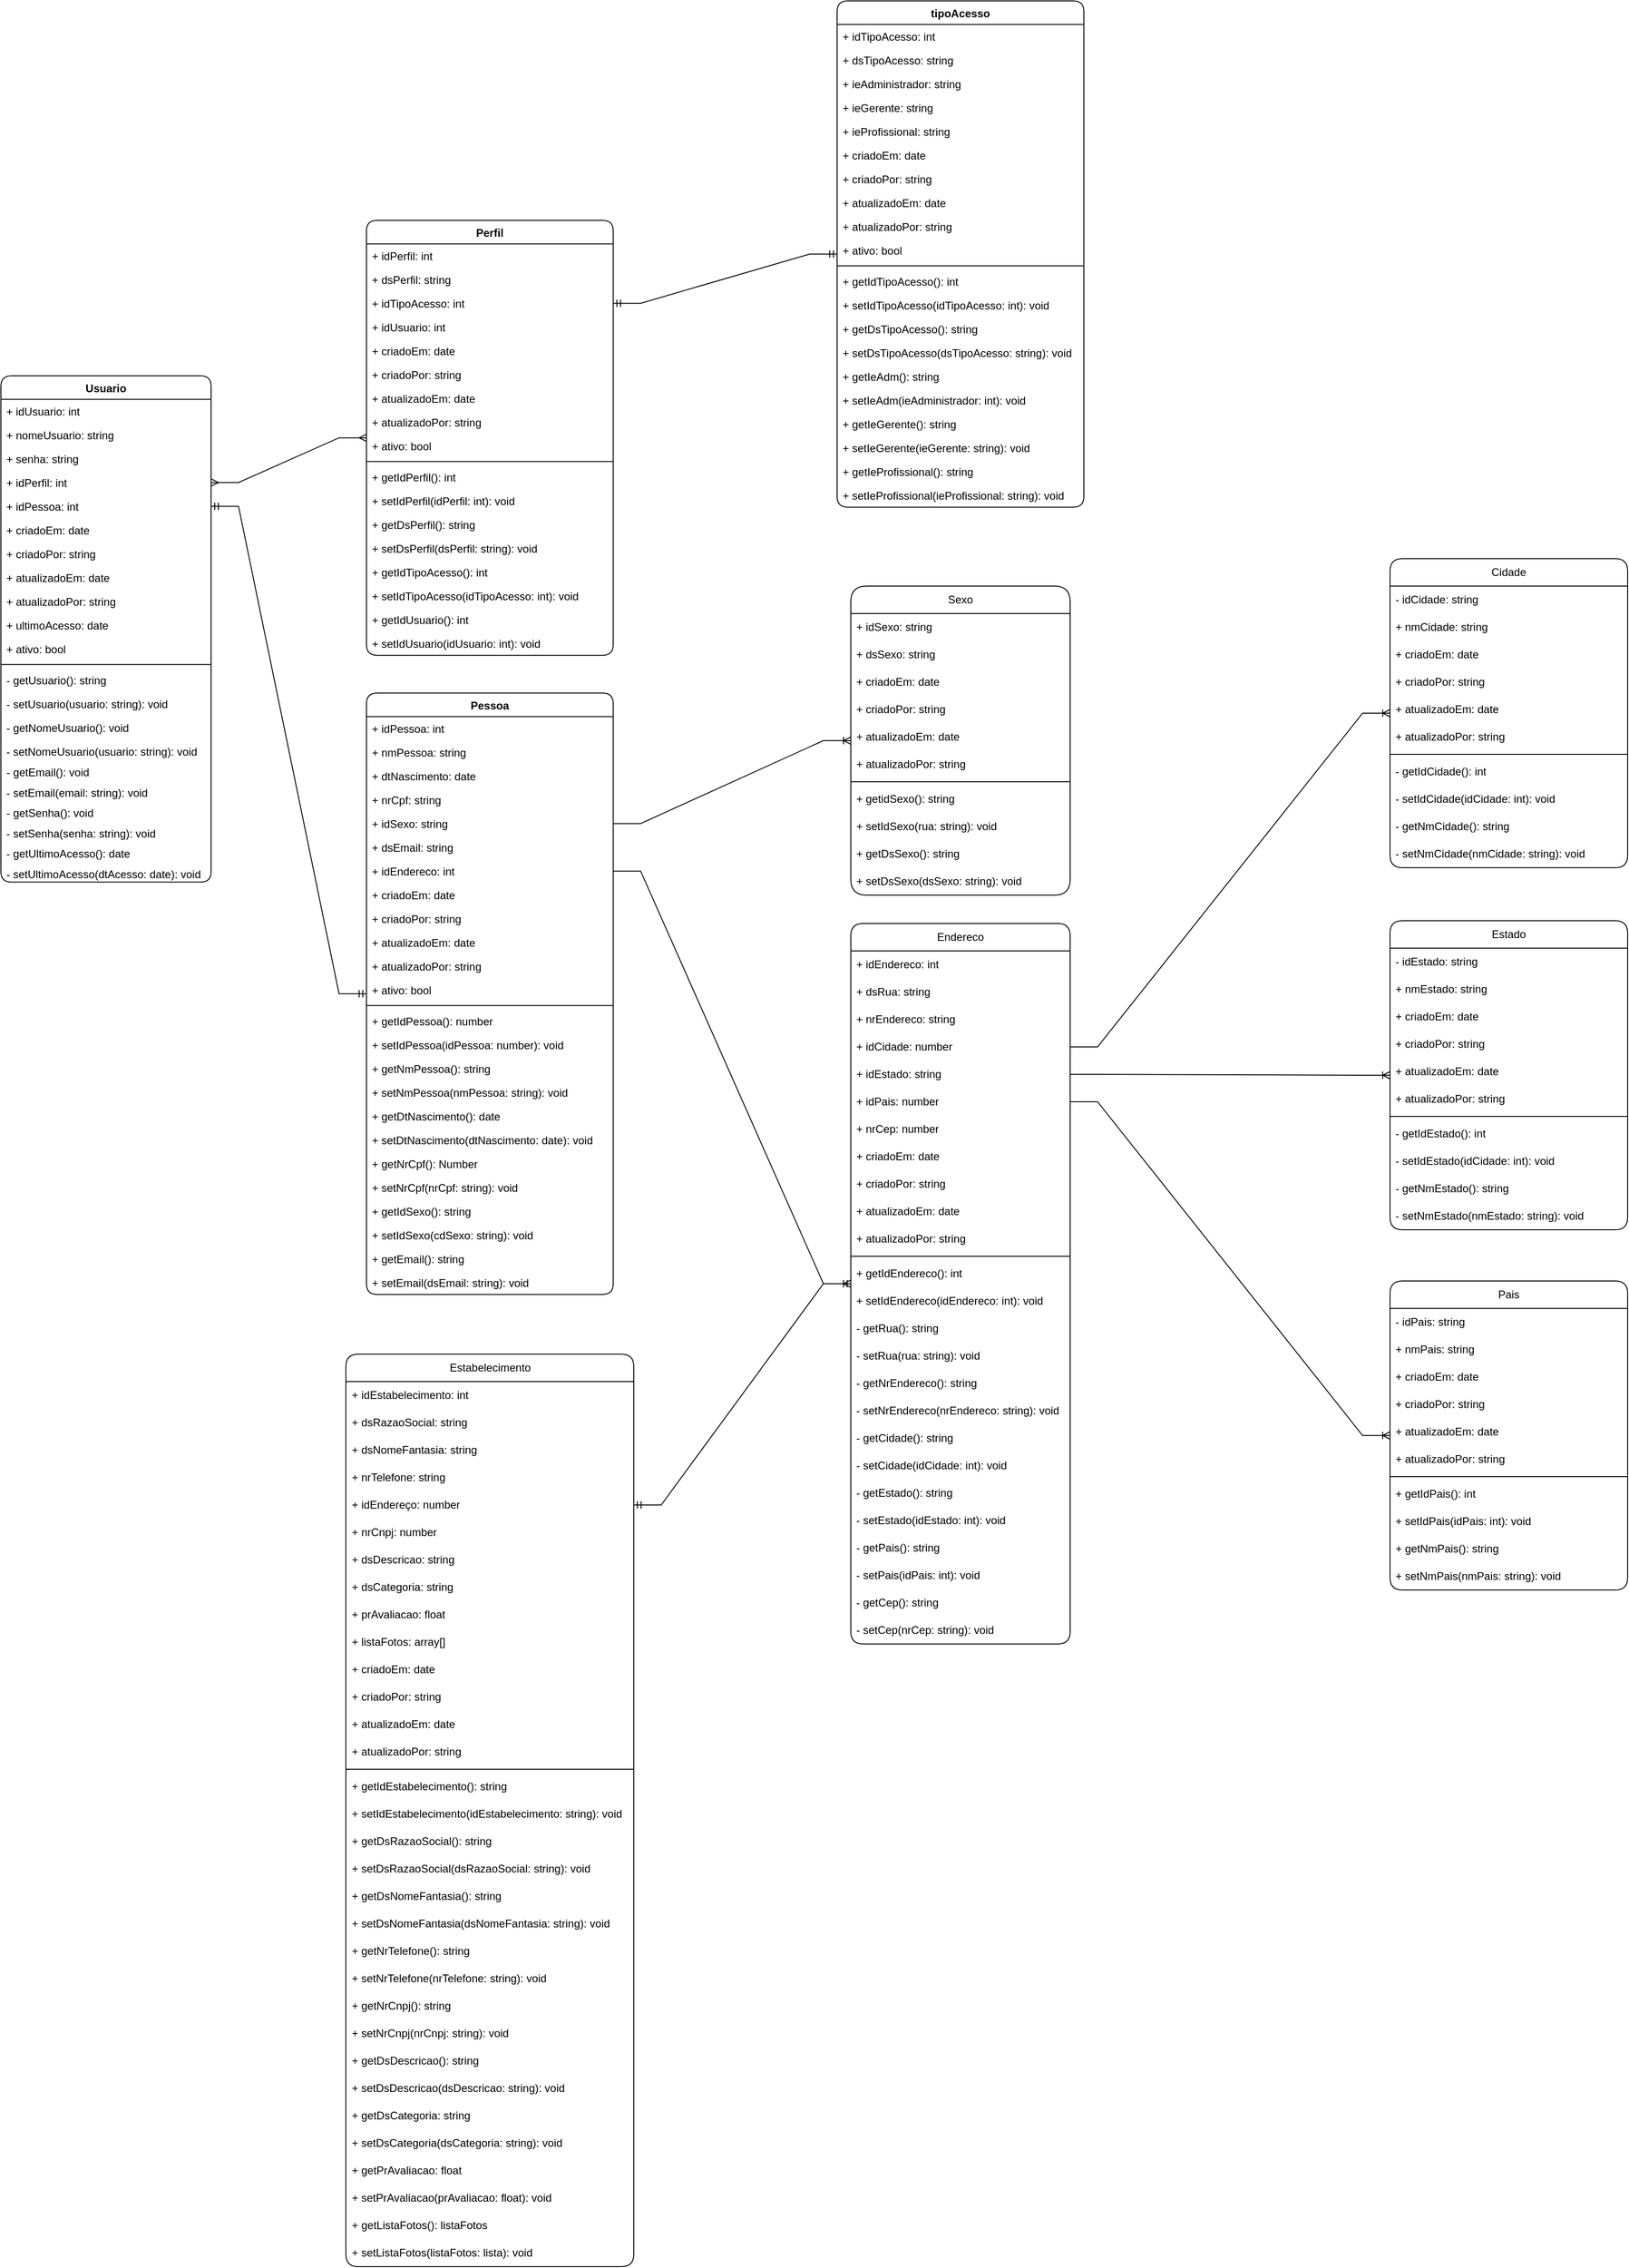 <mxfile version="24.0.2" type="github">
  <diagram name="Página-1" id="hzcNKE6raNdsnJLooymA">
    <mxGraphModel dx="5610" dy="3300" grid="1" gridSize="10" guides="1" tooltips="1" connect="1" arrows="1" fold="1" page="1" pageScale="1" pageWidth="827" pageHeight="1169" math="0" shadow="0">
      <root>
        <mxCell id="0" />
        <mxCell id="1" parent="0" />
        <mxCell id="2" value="Usuario" style="swimlane;fontStyle=1;align=center;verticalAlign=top;childLayout=stackLayout;horizontal=1;startSize=25.7;horizontalStack=0;resizeParent=1;resizeParentMax=0;resizeLast=0;collapsible=0;marginBottom=0;rounded=1;" parent="1" vertex="1">
          <mxGeometry x="-240" width="230" height="553.8" as="geometry" />
        </mxCell>
        <mxCell id="3" value="+ idUsuario: int" style="text;strokeColor=none;fillColor=none;align=left;verticalAlign=top;spacingLeft=4;spacingRight=4;overflow=hidden;rotatable=0;points=[[0,0.5],[1,0.5]];portConstraint=eastwest;rounded=1;" parent="2" vertex="1">
          <mxGeometry y="25.7" width="230" height="26" as="geometry" />
        </mxCell>
        <mxCell id="4" value="+ nomeUsuario: string" style="text;strokeColor=none;fillColor=none;align=left;verticalAlign=top;spacingLeft=4;spacingRight=4;overflow=hidden;rotatable=0;points=[[0,0.5],[1,0.5]];portConstraint=eastwest;rounded=1;" parent="2" vertex="1">
          <mxGeometry y="51.7" width="230" height="26" as="geometry" />
        </mxCell>
        <mxCell id="6" value="+ senha: string" style="text;strokeColor=none;fillColor=none;align=left;verticalAlign=top;spacingLeft=4;spacingRight=4;overflow=hidden;rotatable=0;points=[[0,0.5],[1,0.5]];portConstraint=eastwest;rounded=1;" parent="2" vertex="1">
          <mxGeometry y="77.7" width="230" height="26" as="geometry" />
        </mxCell>
        <mxCell id="389NvzC_RO50Inqlh07T-171" value="+ idPerfil: int" style="text;strokeColor=none;fillColor=none;align=left;verticalAlign=top;spacingLeft=4;spacingRight=4;overflow=hidden;rotatable=0;points=[[0,0.5],[1,0.5]];portConstraint=eastwest;rounded=1;" vertex="1" parent="2">
          <mxGeometry y="103.7" width="230" height="26" as="geometry" />
        </mxCell>
        <mxCell id="389NvzC_RO50Inqlh07T-232" value="+ idPessoa: int" style="text;strokeColor=none;fillColor=none;align=left;verticalAlign=top;spacingLeft=4;spacingRight=4;overflow=hidden;rotatable=0;points=[[0,0.5],[1,0.5]];portConstraint=eastwest;rounded=1;" vertex="1" parent="2">
          <mxGeometry y="129.7" width="230" height="26" as="geometry" />
        </mxCell>
        <mxCell id="7" value="+ criadoEm: date" style="text;strokeColor=none;fillColor=none;align=left;verticalAlign=top;spacingLeft=4;spacingRight=4;overflow=hidden;rotatable=0;points=[[0,0.5],[1,0.5]];portConstraint=eastwest;rounded=1;" parent="2" vertex="1">
          <mxGeometry y="155.7" width="230" height="26" as="geometry" />
        </mxCell>
        <mxCell id="389NvzC_RO50Inqlh07T-42" value="+ criadoPor: string" style="text;strokeColor=none;fillColor=none;align=left;verticalAlign=top;spacingLeft=4;spacingRight=4;overflow=hidden;rotatable=0;points=[[0,0.5],[1,0.5]];portConstraint=eastwest;rounded=1;" vertex="1" parent="2">
          <mxGeometry y="181.7" width="230" height="26" as="geometry" />
        </mxCell>
        <mxCell id="389NvzC_RO50Inqlh07T-43" value="+ atualizadoEm: date" style="text;strokeColor=none;fillColor=none;align=left;verticalAlign=top;spacingLeft=4;spacingRight=4;overflow=hidden;rotatable=0;points=[[0,0.5],[1,0.5]];portConstraint=eastwest;rounded=1;" vertex="1" parent="2">
          <mxGeometry y="207.7" width="230" height="26" as="geometry" />
        </mxCell>
        <mxCell id="389NvzC_RO50Inqlh07T-45" value="+ atualizadoPor: string" style="text;strokeColor=none;fillColor=none;align=left;verticalAlign=top;spacingLeft=4;spacingRight=4;overflow=hidden;rotatable=0;points=[[0,0.5],[1,0.5]];portConstraint=eastwest;rounded=1;" vertex="1" parent="2">
          <mxGeometry y="233.7" width="230" height="26" as="geometry" />
        </mxCell>
        <mxCell id="8" value="+ ultimoAcesso: date" style="text;strokeColor=none;fillColor=none;align=left;verticalAlign=top;spacingLeft=4;spacingRight=4;overflow=hidden;rotatable=0;points=[[0,0.5],[1,0.5]];portConstraint=eastwest;rounded=1;" parent="2" vertex="1">
          <mxGeometry y="259.7" width="230" height="26" as="geometry" />
        </mxCell>
        <mxCell id="9" value="+ ativo: bool" style="text;strokeColor=none;fillColor=none;align=left;verticalAlign=top;spacingLeft=4;spacingRight=4;overflow=hidden;rotatable=0;points=[[0,0.5],[1,0.5]];portConstraint=eastwest;rounded=1;" parent="2" vertex="1">
          <mxGeometry y="285.7" width="230" height="26" as="geometry" />
        </mxCell>
        <mxCell id="10" style="line;strokeWidth=1;fillColor=none;align=left;verticalAlign=middle;spacingTop=-1;spacingLeft=3;spacingRight=3;rotatable=0;labelPosition=right;points=[];portConstraint=eastwest;strokeColor=inherit;rounded=1;" parent="2" vertex="1">
          <mxGeometry y="311.7" width="230" height="8" as="geometry" />
        </mxCell>
        <mxCell id="22o2V8kA4_nBRsVuC68j-28" value="- getUsuario(): string" style="text;strokeColor=none;fillColor=none;align=left;verticalAlign=top;spacingLeft=4;spacingRight=4;overflow=hidden;rotatable=0;points=[[0,0.5],[1,0.5]];portConstraint=eastwest;rounded=1;" parent="2" vertex="1">
          <mxGeometry y="319.7" width="230" height="26" as="geometry" />
        </mxCell>
        <mxCell id="11" value="- setUsuario(usuario: string): void" style="text;strokeColor=none;fillColor=none;align=left;verticalAlign=top;spacingLeft=4;spacingRight=4;overflow=hidden;rotatable=0;points=[[0,0.5],[1,0.5]];portConstraint=eastwest;rounded=1;" parent="2" vertex="1">
          <mxGeometry y="345.7" width="230" height="26" as="geometry" />
        </mxCell>
        <mxCell id="12" value="- getNomeUsuario(): void" style="text;strokeColor=none;fillColor=none;align=left;verticalAlign=top;spacingLeft=4;spacingRight=4;overflow=hidden;rotatable=0;points=[[0,0.5],[1,0.5]];portConstraint=eastwest;rounded=1;" parent="2" vertex="1">
          <mxGeometry y="371.7" width="230" height="26" as="geometry" />
        </mxCell>
        <mxCell id="22o2V8kA4_nBRsVuC68j-26" value="- setNomeUsuario(usuario: string): void" style="text;strokeColor=none;fillColor=none;align=left;verticalAlign=top;spacingLeft=4;spacingRight=4;overflow=hidden;rotatable=0;points=[[0,0.5],[1,0.5]];portConstraint=eastwest;rounded=1;" parent="2" vertex="1">
          <mxGeometry y="397.7" width="230" height="22.3" as="geometry" />
        </mxCell>
        <mxCell id="389NvzC_RO50Inqlh07T-33" value="- getEmail(): void" style="text;strokeColor=none;fillColor=none;align=left;verticalAlign=top;spacingLeft=4;spacingRight=4;overflow=hidden;rotatable=0;points=[[0,0.5],[1,0.5]];portConstraint=eastwest;rounded=1;" vertex="1" parent="2">
          <mxGeometry y="420" width="230" height="22.3" as="geometry" />
        </mxCell>
        <mxCell id="389NvzC_RO50Inqlh07T-32" value="- setEmail(email: string): void" style="text;strokeColor=none;fillColor=none;align=left;verticalAlign=top;spacingLeft=4;spacingRight=4;overflow=hidden;rotatable=0;points=[[0,0.5],[1,0.5]];portConstraint=eastwest;rounded=1;" vertex="1" parent="2">
          <mxGeometry y="442.3" width="230" height="22.3" as="geometry" />
        </mxCell>
        <mxCell id="389NvzC_RO50Inqlh07T-31" value="- getSenha(): void" style="text;strokeColor=none;fillColor=none;align=left;verticalAlign=top;spacingLeft=4;spacingRight=4;overflow=hidden;rotatable=0;points=[[0,0.5],[1,0.5]];portConstraint=eastwest;rounded=1;" vertex="1" parent="2">
          <mxGeometry y="464.6" width="230" height="22.3" as="geometry" />
        </mxCell>
        <mxCell id="389NvzC_RO50Inqlh07T-30" value="- setSenha(senha: string): void" style="text;strokeColor=none;fillColor=none;align=left;verticalAlign=top;spacingLeft=4;spacingRight=4;overflow=hidden;rotatable=0;points=[[0,0.5],[1,0.5]];portConstraint=eastwest;rounded=1;" vertex="1" parent="2">
          <mxGeometry y="486.9" width="230" height="22.3" as="geometry" />
        </mxCell>
        <mxCell id="389NvzC_RO50Inqlh07T-46" value="- getUltimoAcesso(): date" style="text;strokeColor=none;fillColor=none;align=left;verticalAlign=top;spacingLeft=4;spacingRight=4;overflow=hidden;rotatable=0;points=[[0,0.5],[1,0.5]];portConstraint=eastwest;rounded=1;" vertex="1" parent="2">
          <mxGeometry y="509.2" width="230" height="22.3" as="geometry" />
        </mxCell>
        <mxCell id="389NvzC_RO50Inqlh07T-47" value="- setUltimoAcesso(dtAcesso: date): void" style="text;strokeColor=none;fillColor=none;align=left;verticalAlign=top;spacingLeft=4;spacingRight=4;overflow=hidden;rotatable=0;points=[[0,0.5],[1,0.5]];portConstraint=eastwest;rounded=1;" vertex="1" parent="2">
          <mxGeometry y="531.5" width="230" height="22.3" as="geometry" />
        </mxCell>
        <mxCell id="22o2V8kA4_nBRsVuC68j-12" value="Pessoa" style="swimlane;fontStyle=1;align=center;verticalAlign=top;childLayout=stackLayout;horizontal=1;startSize=25.7;horizontalStack=0;resizeParent=1;resizeParentMax=0;resizeLast=0;collapsible=0;marginBottom=0;rounded=1;" parent="1" vertex="1">
          <mxGeometry x="160" y="347" width="270" height="657.7" as="geometry" />
        </mxCell>
        <mxCell id="22o2V8kA4_nBRsVuC68j-13" value="+ idPessoa: int" style="text;strokeColor=none;fillColor=none;align=left;verticalAlign=top;spacingLeft=4;spacingRight=4;overflow=hidden;rotatable=0;points=[[0,0.5],[1,0.5]];portConstraint=eastwest;rounded=1;" parent="22o2V8kA4_nBRsVuC68j-12" vertex="1">
          <mxGeometry y="25.7" width="270" height="26" as="geometry" />
        </mxCell>
        <mxCell id="22o2V8kA4_nBRsVuC68j-14" value="+ nmPessoa: string" style="text;strokeColor=none;fillColor=none;align=left;verticalAlign=top;spacingLeft=4;spacingRight=4;overflow=hidden;rotatable=0;points=[[0,0.5],[1,0.5]];portConstraint=eastwest;rounded=1;" parent="22o2V8kA4_nBRsVuC68j-12" vertex="1">
          <mxGeometry y="51.7" width="270" height="26" as="geometry" />
        </mxCell>
        <mxCell id="22o2V8kA4_nBRsVuC68j-15" value="+ dtNascimento: date" style="text;strokeColor=none;fillColor=none;align=left;verticalAlign=top;spacingLeft=4;spacingRight=4;overflow=hidden;rotatable=0;points=[[0,0.5],[1,0.5]];portConstraint=eastwest;rounded=1;" parent="22o2V8kA4_nBRsVuC68j-12" vertex="1">
          <mxGeometry y="77.7" width="270" height="26" as="geometry" />
        </mxCell>
        <mxCell id="22o2V8kA4_nBRsVuC68j-16" value="+ nrCpf: string" style="text;strokeColor=none;fillColor=none;align=left;verticalAlign=top;spacingLeft=4;spacingRight=4;overflow=hidden;rotatable=0;points=[[0,0.5],[1,0.5]];portConstraint=eastwest;rounded=1;" parent="22o2V8kA4_nBRsVuC68j-12" vertex="1">
          <mxGeometry y="103.7" width="270" height="26" as="geometry" />
        </mxCell>
        <mxCell id="22o2V8kA4_nBRsVuC68j-17" value="+ idSexo: string" style="text;strokeColor=none;fillColor=none;align=left;verticalAlign=top;spacingLeft=4;spacingRight=4;overflow=hidden;rotatable=0;points=[[0,0.5],[1,0.5]];portConstraint=eastwest;rounded=1;" parent="22o2V8kA4_nBRsVuC68j-12" vertex="1">
          <mxGeometry y="129.7" width="270" height="26" as="geometry" />
        </mxCell>
        <mxCell id="389NvzC_RO50Inqlh07T-41" value="+ dsEmail: string" style="text;strokeColor=none;fillColor=none;align=left;verticalAlign=top;spacingLeft=4;spacingRight=4;overflow=hidden;rotatable=0;points=[[0,0.5],[1,0.5]];portConstraint=eastwest;rounded=1;" vertex="1" parent="22o2V8kA4_nBRsVuC68j-12">
          <mxGeometry y="155.7" width="270" height="26" as="geometry" />
        </mxCell>
        <mxCell id="389NvzC_RO50Inqlh07T-87" value="+ idEndereco: int" style="text;strokeColor=none;fillColor=none;align=left;verticalAlign=top;spacingLeft=4;spacingRight=4;overflow=hidden;rotatable=0;points=[[0,0.5],[1,0.5]];portConstraint=eastwest;rounded=1;" vertex="1" parent="22o2V8kA4_nBRsVuC68j-12">
          <mxGeometry y="181.7" width="270" height="26" as="geometry" />
        </mxCell>
        <mxCell id="22o2V8kA4_nBRsVuC68j-18" value="+ criadoEm: date" style="text;strokeColor=none;fillColor=none;align=left;verticalAlign=top;spacingLeft=4;spacingRight=4;overflow=hidden;rotatable=0;points=[[0,0.5],[1,0.5]];portConstraint=eastwest;rounded=1;" parent="22o2V8kA4_nBRsVuC68j-12" vertex="1">
          <mxGeometry y="207.7" width="270" height="26" as="geometry" />
        </mxCell>
        <mxCell id="22o2V8kA4_nBRsVuC68j-30" value="+ criadoPor: string" style="text;strokeColor=none;fillColor=none;align=left;verticalAlign=top;spacingLeft=4;spacingRight=4;overflow=hidden;rotatable=0;points=[[0,0.5],[1,0.5]];portConstraint=eastwest;rounded=1;" parent="22o2V8kA4_nBRsVuC68j-12" vertex="1">
          <mxGeometry y="233.7" width="270" height="26" as="geometry" />
        </mxCell>
        <mxCell id="22o2V8kA4_nBRsVuC68j-29" value="+ atualizadoEm: date" style="text;strokeColor=none;fillColor=none;align=left;verticalAlign=top;spacingLeft=4;spacingRight=4;overflow=hidden;rotatable=0;points=[[0,0.5],[1,0.5]];portConstraint=eastwest;rounded=1;" parent="22o2V8kA4_nBRsVuC68j-12" vertex="1">
          <mxGeometry y="259.7" width="270" height="26" as="geometry" />
        </mxCell>
        <mxCell id="22o2V8kA4_nBRsVuC68j-31" value="+ atualizadoPor: string" style="text;strokeColor=none;fillColor=none;align=left;verticalAlign=top;spacingLeft=4;spacingRight=4;overflow=hidden;rotatable=0;points=[[0,0.5],[1,0.5]];portConstraint=eastwest;rounded=1;" parent="22o2V8kA4_nBRsVuC68j-12" vertex="1">
          <mxGeometry y="285.7" width="270" height="26" as="geometry" />
        </mxCell>
        <mxCell id="22o2V8kA4_nBRsVuC68j-19" value="+ ativo: bool" style="text;strokeColor=none;fillColor=none;align=left;verticalAlign=top;spacingLeft=4;spacingRight=4;overflow=hidden;rotatable=0;points=[[0,0.5],[1,0.5]];portConstraint=eastwest;rounded=1;" parent="22o2V8kA4_nBRsVuC68j-12" vertex="1">
          <mxGeometry y="311.7" width="270" height="26" as="geometry" />
        </mxCell>
        <mxCell id="22o2V8kA4_nBRsVuC68j-20" style="line;strokeWidth=1;fillColor=none;align=left;verticalAlign=middle;spacingTop=-1;spacingLeft=3;spacingRight=3;rotatable=0;labelPosition=right;points=[];portConstraint=eastwest;strokeColor=inherit;rounded=1;" parent="22o2V8kA4_nBRsVuC68j-12" vertex="1">
          <mxGeometry y="337.7" width="270" height="8" as="geometry" />
        </mxCell>
        <mxCell id="22o2V8kA4_nBRsVuC68j-21" value="+ getIdPessoa(): number" style="text;strokeColor=none;fillColor=none;align=left;verticalAlign=top;spacingLeft=4;spacingRight=4;overflow=hidden;rotatable=0;points=[[0,0.5],[1,0.5]];portConstraint=eastwest;rounded=1;" parent="22o2V8kA4_nBRsVuC68j-12" vertex="1">
          <mxGeometry y="345.7" width="270" height="26" as="geometry" />
        </mxCell>
        <mxCell id="22o2V8kA4_nBRsVuC68j-22" value="+ setIdPessoa(idPessoa: number): void" style="text;strokeColor=none;fillColor=none;align=left;verticalAlign=top;spacingLeft=4;spacingRight=4;overflow=hidden;rotatable=0;points=[[0,0.5],[1,0.5]];portConstraint=eastwest;rounded=1;" parent="22o2V8kA4_nBRsVuC68j-12" vertex="1">
          <mxGeometry y="371.7" width="270" height="26" as="geometry" />
        </mxCell>
        <mxCell id="389NvzC_RO50Inqlh07T-57" value="+ getNmPessoa(): string" style="text;strokeColor=none;fillColor=none;align=left;verticalAlign=top;spacingLeft=4;spacingRight=4;overflow=hidden;rotatable=0;points=[[0,0.5],[1,0.5]];portConstraint=eastwest;rounded=1;" vertex="1" parent="22o2V8kA4_nBRsVuC68j-12">
          <mxGeometry y="397.7" width="270" height="26" as="geometry" />
        </mxCell>
        <mxCell id="389NvzC_RO50Inqlh07T-56" value="+ setNmPessoa(nmPessoa: string): void" style="text;strokeColor=none;fillColor=none;align=left;verticalAlign=top;spacingLeft=4;spacingRight=4;overflow=hidden;rotatable=0;points=[[0,0.5],[1,0.5]];portConstraint=eastwest;rounded=1;" vertex="1" parent="22o2V8kA4_nBRsVuC68j-12">
          <mxGeometry y="423.7" width="270" height="26" as="geometry" />
        </mxCell>
        <mxCell id="389NvzC_RO50Inqlh07T-55" value="+ getDtNascimento(): date" style="text;strokeColor=none;fillColor=none;align=left;verticalAlign=top;spacingLeft=4;spacingRight=4;overflow=hidden;rotatable=0;points=[[0,0.5],[1,0.5]];portConstraint=eastwest;rounded=1;" vertex="1" parent="22o2V8kA4_nBRsVuC68j-12">
          <mxGeometry y="449.7" width="270" height="26" as="geometry" />
        </mxCell>
        <mxCell id="389NvzC_RO50Inqlh07T-54" value="+ setDtNascimento(dtNascimento: date): void" style="text;strokeColor=none;fillColor=none;align=left;verticalAlign=top;spacingLeft=4;spacingRight=4;overflow=hidden;rotatable=0;points=[[0,0.5],[1,0.5]];portConstraint=eastwest;rounded=1;" vertex="1" parent="22o2V8kA4_nBRsVuC68j-12">
          <mxGeometry y="475.7" width="270" height="26" as="geometry" />
        </mxCell>
        <mxCell id="389NvzC_RO50Inqlh07T-53" value="+ getNrCpf(): Number" style="text;strokeColor=none;fillColor=none;align=left;verticalAlign=top;spacingLeft=4;spacingRight=4;overflow=hidden;rotatable=0;points=[[0,0.5],[1,0.5]];portConstraint=eastwest;rounded=1;" vertex="1" parent="22o2V8kA4_nBRsVuC68j-12">
          <mxGeometry y="501.7" width="270" height="26" as="geometry" />
        </mxCell>
        <mxCell id="389NvzC_RO50Inqlh07T-52" value="+ setNrCpf(nrCpf: string): void" style="text;strokeColor=none;fillColor=none;align=left;verticalAlign=top;spacingLeft=4;spacingRight=4;overflow=hidden;rotatable=0;points=[[0,0.5],[1,0.5]];portConstraint=eastwest;rounded=1;" vertex="1" parent="22o2V8kA4_nBRsVuC68j-12">
          <mxGeometry y="527.7" width="270" height="26" as="geometry" />
        </mxCell>
        <mxCell id="389NvzC_RO50Inqlh07T-51" value="+ getIdSexo(): string" style="text;strokeColor=none;fillColor=none;align=left;verticalAlign=top;spacingLeft=4;spacingRight=4;overflow=hidden;rotatable=0;points=[[0,0.5],[1,0.5]];portConstraint=eastwest;rounded=1;" vertex="1" parent="22o2V8kA4_nBRsVuC68j-12">
          <mxGeometry y="553.7" width="270" height="26" as="geometry" />
        </mxCell>
        <mxCell id="389NvzC_RO50Inqlh07T-50" value="+ setIdSexo(cdSexo: string): void" style="text;strokeColor=none;fillColor=none;align=left;verticalAlign=top;spacingLeft=4;spacingRight=4;overflow=hidden;rotatable=0;points=[[0,0.5],[1,0.5]];portConstraint=eastwest;rounded=1;" vertex="1" parent="22o2V8kA4_nBRsVuC68j-12">
          <mxGeometry y="579.7" width="270" height="26" as="geometry" />
        </mxCell>
        <mxCell id="389NvzC_RO50Inqlh07T-49" value="+ getEmail(): string" style="text;strokeColor=none;fillColor=none;align=left;verticalAlign=top;spacingLeft=4;spacingRight=4;overflow=hidden;rotatable=0;points=[[0,0.5],[1,0.5]];portConstraint=eastwest;rounded=1;" vertex="1" parent="22o2V8kA4_nBRsVuC68j-12">
          <mxGeometry y="605.7" width="270" height="26" as="geometry" />
        </mxCell>
        <mxCell id="389NvzC_RO50Inqlh07T-48" value="+ setEmail(dsEmail: string): void" style="text;strokeColor=none;fillColor=none;align=left;verticalAlign=top;spacingLeft=4;spacingRight=4;overflow=hidden;rotatable=0;points=[[0,0.5],[1,0.5]];portConstraint=eastwest;rounded=1;" vertex="1" parent="22o2V8kA4_nBRsVuC68j-12">
          <mxGeometry y="631.7" width="270" height="26" as="geometry" />
        </mxCell>
        <mxCell id="22o2V8kA4_nBRsVuC68j-34" value="Endereco" style="swimlane;fontStyle=0;childLayout=stackLayout;horizontal=1;startSize=30;horizontalStack=0;resizeParent=1;resizeParentMax=0;resizeLast=0;collapsible=1;marginBottom=0;whiteSpace=wrap;html=1;rounded=1;" parent="1" vertex="1">
          <mxGeometry x="690" y="599" width="240" height="788" as="geometry">
            <mxRectangle x="790" y="540" width="90" height="30" as="alternateBounds" />
          </mxGeometry>
        </mxCell>
        <mxCell id="389NvzC_RO50Inqlh07T-88" value="+ idEndereco: int" style="text;strokeColor=none;fillColor=none;align=left;verticalAlign=middle;spacingLeft=4;spacingRight=4;overflow=hidden;points=[[0,0.5],[1,0.5]];portConstraint=eastwest;rotatable=0;whiteSpace=wrap;html=1;" vertex="1" parent="22o2V8kA4_nBRsVuC68j-34">
          <mxGeometry y="30" width="240" height="30" as="geometry" />
        </mxCell>
        <mxCell id="22o2V8kA4_nBRsVuC68j-35" value="+ dsRua: string" style="text;strokeColor=none;fillColor=none;align=left;verticalAlign=middle;spacingLeft=4;spacingRight=4;overflow=hidden;points=[[0,0.5],[1,0.5]];portConstraint=eastwest;rotatable=0;whiteSpace=wrap;html=1;" parent="22o2V8kA4_nBRsVuC68j-34" vertex="1">
          <mxGeometry y="60" width="240" height="30" as="geometry" />
        </mxCell>
        <mxCell id="389NvzC_RO50Inqlh07T-13" value="+ nrEndereco: string" style="text;strokeColor=none;fillColor=none;align=left;verticalAlign=middle;spacingLeft=4;spacingRight=4;overflow=hidden;points=[[0,0.5],[1,0.5]];portConstraint=eastwest;rotatable=0;whiteSpace=wrap;html=1;" vertex="1" parent="22o2V8kA4_nBRsVuC68j-34">
          <mxGeometry y="90" width="240" height="30" as="geometry" />
        </mxCell>
        <mxCell id="389NvzC_RO50Inqlh07T-14" value="+ idCidade: number" style="text;strokeColor=none;fillColor=none;align=left;verticalAlign=middle;spacingLeft=4;spacingRight=4;overflow=hidden;points=[[0,0.5],[1,0.5]];portConstraint=eastwest;rotatable=0;whiteSpace=wrap;html=1;" vertex="1" parent="22o2V8kA4_nBRsVuC68j-34">
          <mxGeometry y="120" width="240" height="30" as="geometry" />
        </mxCell>
        <mxCell id="389NvzC_RO50Inqlh07T-15" value="+ idEstado: string" style="text;strokeColor=none;fillColor=none;align=left;verticalAlign=middle;spacingLeft=4;spacingRight=4;overflow=hidden;points=[[0,0.5],[1,0.5]];portConstraint=eastwest;rotatable=0;whiteSpace=wrap;html=1;" vertex="1" parent="22o2V8kA4_nBRsVuC68j-34">
          <mxGeometry y="150" width="240" height="30" as="geometry" />
        </mxCell>
        <mxCell id="389NvzC_RO50Inqlh07T-16" value="+ idPais: number" style="text;strokeColor=none;fillColor=none;align=left;verticalAlign=middle;spacingLeft=4;spacingRight=4;overflow=hidden;points=[[0,0.5],[1,0.5]];portConstraint=eastwest;rotatable=0;whiteSpace=wrap;html=1;" vertex="1" parent="22o2V8kA4_nBRsVuC68j-34">
          <mxGeometry y="180" width="240" height="30" as="geometry" />
        </mxCell>
        <mxCell id="389NvzC_RO50Inqlh07T-18" value="+ nrCep: number" style="text;strokeColor=none;fillColor=none;align=left;verticalAlign=middle;spacingLeft=4;spacingRight=4;overflow=hidden;points=[[0,0.5],[1,0.5]];portConstraint=eastwest;rotatable=0;whiteSpace=wrap;html=1;" vertex="1" parent="22o2V8kA4_nBRsVuC68j-34">
          <mxGeometry y="210" width="240" height="30" as="geometry" />
        </mxCell>
        <mxCell id="389NvzC_RO50Inqlh07T-61" value="+ criadoEm: date" style="text;strokeColor=none;fillColor=none;align=left;verticalAlign=middle;spacingLeft=4;spacingRight=4;overflow=hidden;points=[[0,0.5],[1,0.5]];portConstraint=eastwest;rotatable=0;whiteSpace=wrap;html=1;" vertex="1" parent="22o2V8kA4_nBRsVuC68j-34">
          <mxGeometry y="240" width="240" height="30" as="geometry" />
        </mxCell>
        <mxCell id="389NvzC_RO50Inqlh07T-60" value="+ criadoPor: string" style="text;strokeColor=none;fillColor=none;align=left;verticalAlign=middle;spacingLeft=4;spacingRight=4;overflow=hidden;points=[[0,0.5],[1,0.5]];portConstraint=eastwest;rotatable=0;whiteSpace=wrap;html=1;" vertex="1" parent="22o2V8kA4_nBRsVuC68j-34">
          <mxGeometry y="270" width="240" height="30" as="geometry" />
        </mxCell>
        <mxCell id="389NvzC_RO50Inqlh07T-59" value="+ atualizadoEm: date" style="text;strokeColor=none;fillColor=none;align=left;verticalAlign=middle;spacingLeft=4;spacingRight=4;overflow=hidden;points=[[0,0.5],[1,0.5]];portConstraint=eastwest;rotatable=0;whiteSpace=wrap;html=1;" vertex="1" parent="22o2V8kA4_nBRsVuC68j-34">
          <mxGeometry y="300" width="240" height="30" as="geometry" />
        </mxCell>
        <mxCell id="389NvzC_RO50Inqlh07T-58" value="+ atualizadoPor: string" style="text;strokeColor=none;fillColor=none;align=left;verticalAlign=middle;spacingLeft=4;spacingRight=4;overflow=hidden;points=[[0,0.5],[1,0.5]];portConstraint=eastwest;rotatable=0;whiteSpace=wrap;html=1;" vertex="1" parent="22o2V8kA4_nBRsVuC68j-34">
          <mxGeometry y="330" width="240" height="30" as="geometry" />
        </mxCell>
        <mxCell id="389NvzC_RO50Inqlh07T-19" style="line;strokeWidth=1;fillColor=none;align=left;verticalAlign=middle;spacingTop=-1;spacingLeft=3;spacingRight=3;rotatable=0;labelPosition=right;points=[];portConstraint=eastwest;strokeColor=inherit;rounded=1;" vertex="1" parent="22o2V8kA4_nBRsVuC68j-34">
          <mxGeometry y="360" width="240" height="8" as="geometry" />
        </mxCell>
        <mxCell id="389NvzC_RO50Inqlh07T-265" value="+ getIdEndereco(): int" style="text;strokeColor=none;fillColor=none;align=left;verticalAlign=middle;spacingLeft=4;spacingRight=4;overflow=hidden;points=[[0,0.5],[1,0.5]];portConstraint=eastwest;rotatable=0;whiteSpace=wrap;html=1;" vertex="1" parent="22o2V8kA4_nBRsVuC68j-34">
          <mxGeometry y="368" width="240" height="30" as="geometry" />
        </mxCell>
        <mxCell id="389NvzC_RO50Inqlh07T-266" value="+ setIdEndereco(idEndereco: int): void" style="text;strokeColor=none;fillColor=none;align=left;verticalAlign=middle;spacingLeft=4;spacingRight=4;overflow=hidden;points=[[0,0.5],[1,0.5]];portConstraint=eastwest;rotatable=0;whiteSpace=wrap;html=1;" vertex="1" parent="22o2V8kA4_nBRsVuC68j-34">
          <mxGeometry y="398" width="240" height="30" as="geometry" />
        </mxCell>
        <mxCell id="22o2V8kA4_nBRsVuC68j-36" value="- getRua(): string" style="text;strokeColor=none;fillColor=none;align=left;verticalAlign=middle;spacingLeft=4;spacingRight=4;overflow=hidden;points=[[0,0.5],[1,0.5]];portConstraint=eastwest;rotatable=0;whiteSpace=wrap;html=1;" parent="22o2V8kA4_nBRsVuC68j-34" vertex="1">
          <mxGeometry y="428" width="240" height="30" as="geometry" />
        </mxCell>
        <mxCell id="22o2V8kA4_nBRsVuC68j-37" value="- setRua(rua: string): void" style="text;strokeColor=none;fillColor=none;align=left;verticalAlign=middle;spacingLeft=4;spacingRight=4;overflow=hidden;points=[[0,0.5],[1,0.5]];portConstraint=eastwest;rotatable=0;whiteSpace=wrap;html=1;" parent="22o2V8kA4_nBRsVuC68j-34" vertex="1">
          <mxGeometry y="458" width="240" height="30" as="geometry" />
        </mxCell>
        <mxCell id="389NvzC_RO50Inqlh07T-24" value="- getNrEndereco(): string" style="text;strokeColor=none;fillColor=none;align=left;verticalAlign=middle;spacingLeft=4;spacingRight=4;overflow=hidden;points=[[0,0.5],[1,0.5]];portConstraint=eastwest;rotatable=0;whiteSpace=wrap;html=1;" vertex="1" parent="22o2V8kA4_nBRsVuC68j-34">
          <mxGeometry y="488" width="240" height="30" as="geometry" />
        </mxCell>
        <mxCell id="389NvzC_RO50Inqlh07T-23" value="- setNrEndereco(nrEndereco: string): void" style="text;strokeColor=none;fillColor=none;align=left;verticalAlign=middle;spacingLeft=4;spacingRight=4;overflow=hidden;points=[[0,0.5],[1,0.5]];portConstraint=eastwest;rotatable=0;whiteSpace=wrap;html=1;" vertex="1" parent="22o2V8kA4_nBRsVuC68j-34">
          <mxGeometry y="518" width="240" height="30" as="geometry" />
        </mxCell>
        <mxCell id="389NvzC_RO50Inqlh07T-22" value="- getCidade(): string" style="text;strokeColor=none;fillColor=none;align=left;verticalAlign=middle;spacingLeft=4;spacingRight=4;overflow=hidden;points=[[0,0.5],[1,0.5]];portConstraint=eastwest;rotatable=0;whiteSpace=wrap;html=1;" vertex="1" parent="22o2V8kA4_nBRsVuC68j-34">
          <mxGeometry y="548" width="240" height="30" as="geometry" />
        </mxCell>
        <mxCell id="389NvzC_RO50Inqlh07T-29" value="- setCidade(idCidade: int): void" style="text;strokeColor=none;fillColor=none;align=left;verticalAlign=middle;spacingLeft=4;spacingRight=4;overflow=hidden;points=[[0,0.5],[1,0.5]];portConstraint=eastwest;rotatable=0;whiteSpace=wrap;html=1;" vertex="1" parent="22o2V8kA4_nBRsVuC68j-34">
          <mxGeometry y="578" width="240" height="30" as="geometry" />
        </mxCell>
        <mxCell id="389NvzC_RO50Inqlh07T-28" value="- getEstado(): string" style="text;strokeColor=none;fillColor=none;align=left;verticalAlign=middle;spacingLeft=4;spacingRight=4;overflow=hidden;points=[[0,0.5],[1,0.5]];portConstraint=eastwest;rotatable=0;whiteSpace=wrap;html=1;" vertex="1" parent="22o2V8kA4_nBRsVuC68j-34">
          <mxGeometry y="608" width="240" height="30" as="geometry" />
        </mxCell>
        <mxCell id="389NvzC_RO50Inqlh07T-27" value="- setEstado(idEstado: int): void" style="text;strokeColor=none;fillColor=none;align=left;verticalAlign=middle;spacingLeft=4;spacingRight=4;overflow=hidden;points=[[0,0.5],[1,0.5]];portConstraint=eastwest;rotatable=0;whiteSpace=wrap;html=1;" vertex="1" parent="22o2V8kA4_nBRsVuC68j-34">
          <mxGeometry y="638" width="240" height="30" as="geometry" />
        </mxCell>
        <mxCell id="389NvzC_RO50Inqlh07T-26" value="- getPais(): string" style="text;strokeColor=none;fillColor=none;align=left;verticalAlign=middle;spacingLeft=4;spacingRight=4;overflow=hidden;points=[[0,0.5],[1,0.5]];portConstraint=eastwest;rotatable=0;whiteSpace=wrap;html=1;" vertex="1" parent="22o2V8kA4_nBRsVuC68j-34">
          <mxGeometry y="668" width="240" height="30" as="geometry" />
        </mxCell>
        <mxCell id="389NvzC_RO50Inqlh07T-25" value="- setPais(idPais: int): void" style="text;strokeColor=none;fillColor=none;align=left;verticalAlign=middle;spacingLeft=4;spacingRight=4;overflow=hidden;points=[[0,0.5],[1,0.5]];portConstraint=eastwest;rotatable=0;whiteSpace=wrap;html=1;" vertex="1" parent="22o2V8kA4_nBRsVuC68j-34">
          <mxGeometry y="698" width="240" height="30" as="geometry" />
        </mxCell>
        <mxCell id="389NvzC_RO50Inqlh07T-21" value="- getCep(): string" style="text;strokeColor=none;fillColor=none;align=left;verticalAlign=middle;spacingLeft=4;spacingRight=4;overflow=hidden;points=[[0,0.5],[1,0.5]];portConstraint=eastwest;rotatable=0;whiteSpace=wrap;html=1;" vertex="1" parent="22o2V8kA4_nBRsVuC68j-34">
          <mxGeometry y="728" width="240" height="30" as="geometry" />
        </mxCell>
        <mxCell id="389NvzC_RO50Inqlh07T-20" value="- setCep(nrCep: string): void" style="text;strokeColor=none;fillColor=none;align=left;verticalAlign=middle;spacingLeft=4;spacingRight=4;overflow=hidden;points=[[0,0.5],[1,0.5]];portConstraint=eastwest;rotatable=0;whiteSpace=wrap;html=1;" vertex="1" parent="22o2V8kA4_nBRsVuC68j-34">
          <mxGeometry y="758" width="240" height="30" as="geometry" />
        </mxCell>
        <mxCell id="389NvzC_RO50Inqlh07T-12" value="" style="edgeStyle=entityRelationEdgeStyle;fontSize=12;html=1;endArrow=ERoneToMany;rounded=0;" edge="1" parent="1" source="389NvzC_RO50Inqlh07T-87" target="22o2V8kA4_nBRsVuC68j-34">
          <mxGeometry width="100" height="100" relative="1" as="geometry">
            <mxPoint x="394" y="519" as="sourcePoint" />
            <mxPoint x="494" y="419" as="targetPoint" />
          </mxGeometry>
        </mxCell>
        <mxCell id="389NvzC_RO50Inqlh07T-34" value="" style="edgeStyle=entityRelationEdgeStyle;fontSize=12;html=1;endArrow=ERmandOne;startArrow=ERmandOne;rounded=0;" edge="1" parent="1" source="389NvzC_RO50Inqlh07T-232" target="22o2V8kA4_nBRsVuC68j-12">
          <mxGeometry width="100" height="100" relative="1" as="geometry">
            <mxPoint x="30" y="240" as="sourcePoint" />
            <mxPoint x="310" y="130" as="targetPoint" />
          </mxGeometry>
        </mxCell>
        <mxCell id="389NvzC_RO50Inqlh07T-62" value="Cidade" style="swimlane;fontStyle=0;childLayout=stackLayout;horizontal=1;startSize=30;horizontalStack=0;resizeParent=1;resizeParentMax=0;resizeLast=0;collapsible=1;marginBottom=0;whiteSpace=wrap;html=1;rounded=1;" vertex="1" parent="1">
          <mxGeometry x="1280" y="200" width="260" height="338" as="geometry">
            <mxRectangle x="1320" y="140" width="80" height="30" as="alternateBounds" />
          </mxGeometry>
        </mxCell>
        <mxCell id="389NvzC_RO50Inqlh07T-63" value="- idCidade: string" style="text;strokeColor=none;fillColor=none;align=left;verticalAlign=middle;spacingLeft=4;spacingRight=4;overflow=hidden;points=[[0,0.5],[1,0.5]];portConstraint=eastwest;rotatable=0;whiteSpace=wrap;html=1;" vertex="1" parent="389NvzC_RO50Inqlh07T-62">
          <mxGeometry y="30" width="260" height="30" as="geometry" />
        </mxCell>
        <mxCell id="389NvzC_RO50Inqlh07T-64" value="+ nmCidade: string" style="text;strokeColor=none;fillColor=none;align=left;verticalAlign=middle;spacingLeft=4;spacingRight=4;overflow=hidden;points=[[0,0.5],[1,0.5]];portConstraint=eastwest;rotatable=0;whiteSpace=wrap;html=1;" vertex="1" parent="389NvzC_RO50Inqlh07T-62">
          <mxGeometry y="60" width="260" height="30" as="geometry" />
        </mxCell>
        <mxCell id="389NvzC_RO50Inqlh07T-69" value="+ criadoEm: date" style="text;strokeColor=none;fillColor=none;align=left;verticalAlign=middle;spacingLeft=4;spacingRight=4;overflow=hidden;points=[[0,0.5],[1,0.5]];portConstraint=eastwest;rotatable=0;whiteSpace=wrap;html=1;" vertex="1" parent="389NvzC_RO50Inqlh07T-62">
          <mxGeometry y="90" width="260" height="30" as="geometry" />
        </mxCell>
        <mxCell id="389NvzC_RO50Inqlh07T-70" value="+ criadoPor: string" style="text;strokeColor=none;fillColor=none;align=left;verticalAlign=middle;spacingLeft=4;spacingRight=4;overflow=hidden;points=[[0,0.5],[1,0.5]];portConstraint=eastwest;rotatable=0;whiteSpace=wrap;html=1;" vertex="1" parent="389NvzC_RO50Inqlh07T-62">
          <mxGeometry y="120" width="260" height="30" as="geometry" />
        </mxCell>
        <mxCell id="389NvzC_RO50Inqlh07T-71" value="+ atualizadoEm: date" style="text;strokeColor=none;fillColor=none;align=left;verticalAlign=middle;spacingLeft=4;spacingRight=4;overflow=hidden;points=[[0,0.5],[1,0.5]];portConstraint=eastwest;rotatable=0;whiteSpace=wrap;html=1;" vertex="1" parent="389NvzC_RO50Inqlh07T-62">
          <mxGeometry y="150" width="260" height="30" as="geometry" />
        </mxCell>
        <mxCell id="389NvzC_RO50Inqlh07T-72" value="+ atualizadoPor: string" style="text;strokeColor=none;fillColor=none;align=left;verticalAlign=middle;spacingLeft=4;spacingRight=4;overflow=hidden;points=[[0,0.5],[1,0.5]];portConstraint=eastwest;rotatable=0;whiteSpace=wrap;html=1;" vertex="1" parent="389NvzC_RO50Inqlh07T-62">
          <mxGeometry y="180" width="260" height="30" as="geometry" />
        </mxCell>
        <mxCell id="389NvzC_RO50Inqlh07T-73" style="line;strokeWidth=1;fillColor=none;align=left;verticalAlign=middle;spacingTop=-1;spacingLeft=3;spacingRight=3;rotatable=0;labelPosition=right;points=[];portConstraint=eastwest;strokeColor=inherit;rounded=1;" vertex="1" parent="389NvzC_RO50Inqlh07T-62">
          <mxGeometry y="210" width="260" height="8" as="geometry" />
        </mxCell>
        <mxCell id="389NvzC_RO50Inqlh07T-74" value="- getIdCidade(): int" style="text;strokeColor=none;fillColor=none;align=left;verticalAlign=middle;spacingLeft=4;spacingRight=4;overflow=hidden;points=[[0,0.5],[1,0.5]];portConstraint=eastwest;rotatable=0;whiteSpace=wrap;html=1;" vertex="1" parent="389NvzC_RO50Inqlh07T-62">
          <mxGeometry y="218" width="260" height="30" as="geometry" />
        </mxCell>
        <mxCell id="389NvzC_RO50Inqlh07T-75" value="- setIdCidade(idCidade: int): void" style="text;strokeColor=none;fillColor=none;align=left;verticalAlign=middle;spacingLeft=4;spacingRight=4;overflow=hidden;points=[[0,0.5],[1,0.5]];portConstraint=eastwest;rotatable=0;whiteSpace=wrap;html=1;" vertex="1" parent="389NvzC_RO50Inqlh07T-62">
          <mxGeometry y="248" width="260" height="30" as="geometry" />
        </mxCell>
        <mxCell id="389NvzC_RO50Inqlh07T-76" value="- getNmCidade(): string" style="text;strokeColor=none;fillColor=none;align=left;verticalAlign=middle;spacingLeft=4;spacingRight=4;overflow=hidden;points=[[0,0.5],[1,0.5]];portConstraint=eastwest;rotatable=0;whiteSpace=wrap;html=1;" vertex="1" parent="389NvzC_RO50Inqlh07T-62">
          <mxGeometry y="278" width="260" height="30" as="geometry" />
        </mxCell>
        <mxCell id="389NvzC_RO50Inqlh07T-77" value="- setNmCidade(nmCidade: string): void" style="text;strokeColor=none;fillColor=none;align=left;verticalAlign=middle;spacingLeft=4;spacingRight=4;overflow=hidden;points=[[0,0.5],[1,0.5]];portConstraint=eastwest;rotatable=0;whiteSpace=wrap;html=1;" vertex="1" parent="389NvzC_RO50Inqlh07T-62">
          <mxGeometry y="308" width="260" height="30" as="geometry" />
        </mxCell>
        <mxCell id="389NvzC_RO50Inqlh07T-86" value="" style="edgeStyle=entityRelationEdgeStyle;fontSize=12;html=1;endArrow=ERoneToMany;rounded=0;exitX=1;exitY=0.5;exitDx=0;exitDy=0;" edge="1" parent="1" target="389NvzC_RO50Inqlh07T-62" source="389NvzC_RO50Inqlh07T-14">
          <mxGeometry width="100" height="100" relative="1" as="geometry">
            <mxPoint x="460" y="2330" as="sourcePoint" />
            <mxPoint x="524" y="2207" as="targetPoint" />
          </mxGeometry>
        </mxCell>
        <mxCell id="389NvzC_RO50Inqlh07T-92" value="Estado" style="swimlane;fontStyle=0;childLayout=stackLayout;horizontal=1;startSize=30;horizontalStack=0;resizeParent=1;resizeParentMax=0;resizeLast=0;collapsible=1;marginBottom=0;whiteSpace=wrap;html=1;rounded=1;" vertex="1" parent="1">
          <mxGeometry x="1280" y="596" width="260" height="338" as="geometry">
            <mxRectangle x="1320" y="536" width="80" height="30" as="alternateBounds" />
          </mxGeometry>
        </mxCell>
        <mxCell id="389NvzC_RO50Inqlh07T-93" value="- idEstado: string" style="text;strokeColor=none;fillColor=none;align=left;verticalAlign=middle;spacingLeft=4;spacingRight=4;overflow=hidden;points=[[0,0.5],[1,0.5]];portConstraint=eastwest;rotatable=0;whiteSpace=wrap;html=1;" vertex="1" parent="389NvzC_RO50Inqlh07T-92">
          <mxGeometry y="30" width="260" height="30" as="geometry" />
        </mxCell>
        <mxCell id="389NvzC_RO50Inqlh07T-94" value="+ nmEstado: string" style="text;strokeColor=none;fillColor=none;align=left;verticalAlign=middle;spacingLeft=4;spacingRight=4;overflow=hidden;points=[[0,0.5],[1,0.5]];portConstraint=eastwest;rotatable=0;whiteSpace=wrap;html=1;" vertex="1" parent="389NvzC_RO50Inqlh07T-92">
          <mxGeometry y="60" width="260" height="30" as="geometry" />
        </mxCell>
        <mxCell id="389NvzC_RO50Inqlh07T-96" value="+ criadoEm: date" style="text;strokeColor=none;fillColor=none;align=left;verticalAlign=middle;spacingLeft=4;spacingRight=4;overflow=hidden;points=[[0,0.5],[1,0.5]];portConstraint=eastwest;rotatable=0;whiteSpace=wrap;html=1;" vertex="1" parent="389NvzC_RO50Inqlh07T-92">
          <mxGeometry y="90" width="260" height="30" as="geometry" />
        </mxCell>
        <mxCell id="389NvzC_RO50Inqlh07T-97" value="+ criadoPor: string" style="text;strokeColor=none;fillColor=none;align=left;verticalAlign=middle;spacingLeft=4;spacingRight=4;overflow=hidden;points=[[0,0.5],[1,0.5]];portConstraint=eastwest;rotatable=0;whiteSpace=wrap;html=1;" vertex="1" parent="389NvzC_RO50Inqlh07T-92">
          <mxGeometry y="120" width="260" height="30" as="geometry" />
        </mxCell>
        <mxCell id="389NvzC_RO50Inqlh07T-98" value="+ atualizadoEm: date" style="text;strokeColor=none;fillColor=none;align=left;verticalAlign=middle;spacingLeft=4;spacingRight=4;overflow=hidden;points=[[0,0.5],[1,0.5]];portConstraint=eastwest;rotatable=0;whiteSpace=wrap;html=1;" vertex="1" parent="389NvzC_RO50Inqlh07T-92">
          <mxGeometry y="150" width="260" height="30" as="geometry" />
        </mxCell>
        <mxCell id="389NvzC_RO50Inqlh07T-99" value="+ atualizadoPor: string" style="text;strokeColor=none;fillColor=none;align=left;verticalAlign=middle;spacingLeft=4;spacingRight=4;overflow=hidden;points=[[0,0.5],[1,0.5]];portConstraint=eastwest;rotatable=0;whiteSpace=wrap;html=1;" vertex="1" parent="389NvzC_RO50Inqlh07T-92">
          <mxGeometry y="180" width="260" height="30" as="geometry" />
        </mxCell>
        <mxCell id="389NvzC_RO50Inqlh07T-100" style="line;strokeWidth=1;fillColor=none;align=left;verticalAlign=middle;spacingTop=-1;spacingLeft=3;spacingRight=3;rotatable=0;labelPosition=right;points=[];portConstraint=eastwest;strokeColor=inherit;rounded=1;" vertex="1" parent="389NvzC_RO50Inqlh07T-92">
          <mxGeometry y="210" width="260" height="8" as="geometry" />
        </mxCell>
        <mxCell id="389NvzC_RO50Inqlh07T-101" value="- getIdEstado(): int" style="text;strokeColor=none;fillColor=none;align=left;verticalAlign=middle;spacingLeft=4;spacingRight=4;overflow=hidden;points=[[0,0.5],[1,0.5]];portConstraint=eastwest;rotatable=0;whiteSpace=wrap;html=1;" vertex="1" parent="389NvzC_RO50Inqlh07T-92">
          <mxGeometry y="218" width="260" height="30" as="geometry" />
        </mxCell>
        <mxCell id="389NvzC_RO50Inqlh07T-102" value="- setIdEstado(idCidade: int): void" style="text;strokeColor=none;fillColor=none;align=left;verticalAlign=middle;spacingLeft=4;spacingRight=4;overflow=hidden;points=[[0,0.5],[1,0.5]];portConstraint=eastwest;rotatable=0;whiteSpace=wrap;html=1;" vertex="1" parent="389NvzC_RO50Inqlh07T-92">
          <mxGeometry y="248" width="260" height="30" as="geometry" />
        </mxCell>
        <mxCell id="389NvzC_RO50Inqlh07T-103" value="- getNmEstado(): string" style="text;strokeColor=none;fillColor=none;align=left;verticalAlign=middle;spacingLeft=4;spacingRight=4;overflow=hidden;points=[[0,0.5],[1,0.5]];portConstraint=eastwest;rotatable=0;whiteSpace=wrap;html=1;" vertex="1" parent="389NvzC_RO50Inqlh07T-92">
          <mxGeometry y="278" width="260" height="30" as="geometry" />
        </mxCell>
        <mxCell id="389NvzC_RO50Inqlh07T-104" value="- setNmEstado(nmEstado: string): void" style="text;strokeColor=none;fillColor=none;align=left;verticalAlign=middle;spacingLeft=4;spacingRight=4;overflow=hidden;points=[[0,0.5],[1,0.5]];portConstraint=eastwest;rotatable=0;whiteSpace=wrap;html=1;" vertex="1" parent="389NvzC_RO50Inqlh07T-92">
          <mxGeometry y="308" width="260" height="30" as="geometry" />
        </mxCell>
        <mxCell id="389NvzC_RO50Inqlh07T-107" value="" style="edgeStyle=entityRelationEdgeStyle;fontSize=12;html=1;endArrow=ERoneToMany;rounded=0;" edge="1" parent="1" target="389NvzC_RO50Inqlh07T-92" source="389NvzC_RO50Inqlh07T-15">
          <mxGeometry width="100" height="100" relative="1" as="geometry">
            <mxPoint x="990" y="1574" as="sourcePoint" />
            <mxPoint x="504" y="2767" as="targetPoint" />
          </mxGeometry>
        </mxCell>
        <mxCell id="389NvzC_RO50Inqlh07T-108" value="Pais" style="swimlane;fontStyle=0;childLayout=stackLayout;horizontal=1;startSize=30;horizontalStack=0;resizeParent=1;resizeParentMax=0;resizeLast=0;collapsible=1;marginBottom=0;whiteSpace=wrap;html=1;rounded=1;" vertex="1" parent="1">
          <mxGeometry x="1280" y="990" width="260" height="338" as="geometry">
            <mxRectangle x="1320" y="930" width="60" height="30" as="alternateBounds" />
          </mxGeometry>
        </mxCell>
        <mxCell id="389NvzC_RO50Inqlh07T-109" value="- idPais: string" style="text;strokeColor=none;fillColor=none;align=left;verticalAlign=middle;spacingLeft=4;spacingRight=4;overflow=hidden;points=[[0,0.5],[1,0.5]];portConstraint=eastwest;rotatable=0;whiteSpace=wrap;html=1;" vertex="1" parent="389NvzC_RO50Inqlh07T-108">
          <mxGeometry y="30" width="260" height="30" as="geometry" />
        </mxCell>
        <mxCell id="389NvzC_RO50Inqlh07T-110" value="+ nmPais: string" style="text;strokeColor=none;fillColor=none;align=left;verticalAlign=middle;spacingLeft=4;spacingRight=4;overflow=hidden;points=[[0,0.5],[1,0.5]];portConstraint=eastwest;rotatable=0;whiteSpace=wrap;html=1;" vertex="1" parent="389NvzC_RO50Inqlh07T-108">
          <mxGeometry y="60" width="260" height="30" as="geometry" />
        </mxCell>
        <mxCell id="389NvzC_RO50Inqlh07T-112" value="+ criadoEm: date" style="text;strokeColor=none;fillColor=none;align=left;verticalAlign=middle;spacingLeft=4;spacingRight=4;overflow=hidden;points=[[0,0.5],[1,0.5]];portConstraint=eastwest;rotatable=0;whiteSpace=wrap;html=1;" vertex="1" parent="389NvzC_RO50Inqlh07T-108">
          <mxGeometry y="90" width="260" height="30" as="geometry" />
        </mxCell>
        <mxCell id="389NvzC_RO50Inqlh07T-113" value="+ criadoPor: string" style="text;strokeColor=none;fillColor=none;align=left;verticalAlign=middle;spacingLeft=4;spacingRight=4;overflow=hidden;points=[[0,0.5],[1,0.5]];portConstraint=eastwest;rotatable=0;whiteSpace=wrap;html=1;" vertex="1" parent="389NvzC_RO50Inqlh07T-108">
          <mxGeometry y="120" width="260" height="30" as="geometry" />
        </mxCell>
        <mxCell id="389NvzC_RO50Inqlh07T-114" value="+ atualizadoEm: date" style="text;strokeColor=none;fillColor=none;align=left;verticalAlign=middle;spacingLeft=4;spacingRight=4;overflow=hidden;points=[[0,0.5],[1,0.5]];portConstraint=eastwest;rotatable=0;whiteSpace=wrap;html=1;" vertex="1" parent="389NvzC_RO50Inqlh07T-108">
          <mxGeometry y="150" width="260" height="30" as="geometry" />
        </mxCell>
        <mxCell id="389NvzC_RO50Inqlh07T-115" value="+ atualizadoPor: string" style="text;strokeColor=none;fillColor=none;align=left;verticalAlign=middle;spacingLeft=4;spacingRight=4;overflow=hidden;points=[[0,0.5],[1,0.5]];portConstraint=eastwest;rotatable=0;whiteSpace=wrap;html=1;" vertex="1" parent="389NvzC_RO50Inqlh07T-108">
          <mxGeometry y="180" width="260" height="30" as="geometry" />
        </mxCell>
        <mxCell id="389NvzC_RO50Inqlh07T-116" style="line;strokeWidth=1;fillColor=none;align=left;verticalAlign=middle;spacingTop=-1;spacingLeft=3;spacingRight=3;rotatable=0;labelPosition=right;points=[];portConstraint=eastwest;strokeColor=inherit;rounded=1;" vertex="1" parent="389NvzC_RO50Inqlh07T-108">
          <mxGeometry y="210" width="260" height="8" as="geometry" />
        </mxCell>
        <mxCell id="389NvzC_RO50Inqlh07T-121" value="+ getIdPais(): int" style="text;strokeColor=none;fillColor=none;align=left;verticalAlign=middle;spacingLeft=4;spacingRight=4;overflow=hidden;points=[[0,0.5],[1,0.5]];portConstraint=eastwest;rotatable=0;whiteSpace=wrap;html=1;" vertex="1" parent="389NvzC_RO50Inqlh07T-108">
          <mxGeometry y="218" width="260" height="30" as="geometry" />
        </mxCell>
        <mxCell id="389NvzC_RO50Inqlh07T-122" value="+ setIdPais(idPais: int): void" style="text;strokeColor=none;fillColor=none;align=left;verticalAlign=middle;spacingLeft=4;spacingRight=4;overflow=hidden;points=[[0,0.5],[1,0.5]];portConstraint=eastwest;rotatable=0;whiteSpace=wrap;html=1;" vertex="1" parent="389NvzC_RO50Inqlh07T-108">
          <mxGeometry y="248" width="260" height="30" as="geometry" />
        </mxCell>
        <mxCell id="389NvzC_RO50Inqlh07T-125" value="+ getNmPais(): string" style="text;strokeColor=none;fillColor=none;align=left;verticalAlign=middle;spacingLeft=4;spacingRight=4;overflow=hidden;points=[[0,0.5],[1,0.5]];portConstraint=eastwest;rotatable=0;whiteSpace=wrap;html=1;" vertex="1" parent="389NvzC_RO50Inqlh07T-108">
          <mxGeometry y="278" width="260" height="30" as="geometry" />
        </mxCell>
        <mxCell id="389NvzC_RO50Inqlh07T-124" value="+ setNmPais(nmPais: string): void" style="text;strokeColor=none;fillColor=none;align=left;verticalAlign=middle;spacingLeft=4;spacingRight=4;overflow=hidden;points=[[0,0.5],[1,0.5]];portConstraint=eastwest;rotatable=0;whiteSpace=wrap;html=1;" vertex="1" parent="389NvzC_RO50Inqlh07T-108">
          <mxGeometry y="308" width="260" height="30" as="geometry" />
        </mxCell>
        <mxCell id="389NvzC_RO50Inqlh07T-123" value="" style="edgeStyle=entityRelationEdgeStyle;fontSize=12;html=1;endArrow=ERoneToMany;rounded=0;" edge="1" parent="1" target="389NvzC_RO50Inqlh07T-108" source="389NvzC_RO50Inqlh07T-16">
          <mxGeometry width="100" height="100" relative="1" as="geometry">
            <mxPoint x="970" y="2134" as="sourcePoint" />
            <mxPoint x="1300" y="1284" as="targetPoint" />
          </mxGeometry>
        </mxCell>
        <mxCell id="389NvzC_RO50Inqlh07T-129" value="" style="edgeStyle=entityRelationEdgeStyle;fontSize=12;html=1;endArrow=ERoneToMany;rounded=0;" edge="1" parent="1" source="22o2V8kA4_nBRsVuC68j-17" target="389NvzC_RO50Inqlh07T-144">
          <mxGeometry width="100" height="100" relative="1" as="geometry">
            <mxPoint x="740" y="729" as="sourcePoint" />
            <mxPoint x="710" y="409" as="targetPoint" />
          </mxGeometry>
        </mxCell>
        <mxCell id="389NvzC_RO50Inqlh07T-144" value="Sexo" style="swimlane;fontStyle=0;childLayout=stackLayout;horizontal=1;startSize=30;horizontalStack=0;resizeParent=1;resizeParentMax=0;resizeLast=0;collapsible=1;marginBottom=0;whiteSpace=wrap;html=1;rounded=1;arcSize=19;" vertex="1" parent="1">
          <mxGeometry x="690" y="230" width="240" height="338" as="geometry">
            <mxRectangle x="790" y="540" width="90" height="30" as="alternateBounds" />
          </mxGeometry>
        </mxCell>
        <mxCell id="389NvzC_RO50Inqlh07T-145" value="+ idSexo: string" style="text;strokeColor=none;fillColor=none;align=left;verticalAlign=middle;spacingLeft=4;spacingRight=4;overflow=hidden;points=[[0,0.5],[1,0.5]];portConstraint=eastwest;rotatable=0;whiteSpace=wrap;html=1;" vertex="1" parent="389NvzC_RO50Inqlh07T-144">
          <mxGeometry y="30" width="240" height="30" as="geometry" />
        </mxCell>
        <mxCell id="389NvzC_RO50Inqlh07T-146" value="+ dsSexo: string" style="text;strokeColor=none;fillColor=none;align=left;verticalAlign=middle;spacingLeft=4;spacingRight=4;overflow=hidden;points=[[0,0.5],[1,0.5]];portConstraint=eastwest;rotatable=0;whiteSpace=wrap;html=1;" vertex="1" parent="389NvzC_RO50Inqlh07T-144">
          <mxGeometry y="60" width="240" height="30" as="geometry" />
        </mxCell>
        <mxCell id="389NvzC_RO50Inqlh07T-152" value="+ criadoEm: date" style="text;strokeColor=none;fillColor=none;align=left;verticalAlign=middle;spacingLeft=4;spacingRight=4;overflow=hidden;points=[[0,0.5],[1,0.5]];portConstraint=eastwest;rotatable=0;whiteSpace=wrap;html=1;" vertex="1" parent="389NvzC_RO50Inqlh07T-144">
          <mxGeometry y="90" width="240" height="30" as="geometry" />
        </mxCell>
        <mxCell id="389NvzC_RO50Inqlh07T-153" value="+ criadoPor: string" style="text;strokeColor=none;fillColor=none;align=left;verticalAlign=middle;spacingLeft=4;spacingRight=4;overflow=hidden;points=[[0,0.5],[1,0.5]];portConstraint=eastwest;rotatable=0;whiteSpace=wrap;html=1;" vertex="1" parent="389NvzC_RO50Inqlh07T-144">
          <mxGeometry y="120" width="240" height="30" as="geometry" />
        </mxCell>
        <mxCell id="389NvzC_RO50Inqlh07T-154" value="+ atualizadoEm: date" style="text;strokeColor=none;fillColor=none;align=left;verticalAlign=middle;spacingLeft=4;spacingRight=4;overflow=hidden;points=[[0,0.5],[1,0.5]];portConstraint=eastwest;rotatable=0;whiteSpace=wrap;html=1;" vertex="1" parent="389NvzC_RO50Inqlh07T-144">
          <mxGeometry y="150" width="240" height="30" as="geometry" />
        </mxCell>
        <mxCell id="389NvzC_RO50Inqlh07T-155" value="+ atualizadoPor: string" style="text;strokeColor=none;fillColor=none;align=left;verticalAlign=middle;spacingLeft=4;spacingRight=4;overflow=hidden;points=[[0,0.5],[1,0.5]];portConstraint=eastwest;rotatable=0;whiteSpace=wrap;html=1;" vertex="1" parent="389NvzC_RO50Inqlh07T-144">
          <mxGeometry y="180" width="240" height="30" as="geometry" />
        </mxCell>
        <mxCell id="389NvzC_RO50Inqlh07T-156" style="line;strokeWidth=1;fillColor=none;align=left;verticalAlign=middle;spacingTop=-1;spacingLeft=3;spacingRight=3;rotatable=0;labelPosition=right;points=[];portConstraint=eastwest;strokeColor=inherit;rounded=1;" vertex="1" parent="389NvzC_RO50Inqlh07T-144">
          <mxGeometry y="210" width="240" height="8" as="geometry" />
        </mxCell>
        <mxCell id="389NvzC_RO50Inqlh07T-157" value="+ getidSexo(): string" style="text;strokeColor=none;fillColor=none;align=left;verticalAlign=middle;spacingLeft=4;spacingRight=4;overflow=hidden;points=[[0,0.5],[1,0.5]];portConstraint=eastwest;rotatable=0;whiteSpace=wrap;html=1;" vertex="1" parent="389NvzC_RO50Inqlh07T-144">
          <mxGeometry y="218" width="240" height="30" as="geometry" />
        </mxCell>
        <mxCell id="389NvzC_RO50Inqlh07T-158" value="+ setIdSexo(rua: string): void" style="text;strokeColor=none;fillColor=none;align=left;verticalAlign=middle;spacingLeft=4;spacingRight=4;overflow=hidden;points=[[0,0.5],[1,0.5]];portConstraint=eastwest;rotatable=0;whiteSpace=wrap;html=1;" vertex="1" parent="389NvzC_RO50Inqlh07T-144">
          <mxGeometry y="248" width="240" height="30" as="geometry" />
        </mxCell>
        <mxCell id="389NvzC_RO50Inqlh07T-170" value="+ getDsSexo(): string" style="text;strokeColor=none;fillColor=none;align=left;verticalAlign=middle;spacingLeft=4;spacingRight=4;overflow=hidden;points=[[0,0.5],[1,0.5]];portConstraint=eastwest;rotatable=0;whiteSpace=wrap;html=1;" vertex="1" parent="389NvzC_RO50Inqlh07T-144">
          <mxGeometry y="278" width="240" height="30" as="geometry" />
        </mxCell>
        <mxCell id="389NvzC_RO50Inqlh07T-169" value="+ setDsSexo(dsSexo: string): void" style="text;strokeColor=none;fillColor=none;align=left;verticalAlign=middle;spacingLeft=4;spacingRight=4;overflow=hidden;points=[[0,0.5],[1,0.5]];portConstraint=eastwest;rotatable=0;whiteSpace=wrap;html=1;" vertex="1" parent="389NvzC_RO50Inqlh07T-144">
          <mxGeometry y="308" width="240" height="30" as="geometry" />
        </mxCell>
        <mxCell id="389NvzC_RO50Inqlh07T-172" value="Perfil" style="swimlane;fontStyle=1;align=center;verticalAlign=top;childLayout=stackLayout;horizontal=1;startSize=25.7;horizontalStack=0;resizeParent=1;resizeParentMax=0;resizeLast=0;collapsible=0;marginBottom=0;rounded=1;" vertex="1" parent="1">
          <mxGeometry x="160" y="-170" width="270" height="475.7" as="geometry" />
        </mxCell>
        <mxCell id="389NvzC_RO50Inqlh07T-173" value="+ idPerfil: int" style="text;strokeColor=none;fillColor=none;align=left;verticalAlign=top;spacingLeft=4;spacingRight=4;overflow=hidden;rotatable=0;points=[[0,0.5],[1,0.5]];portConstraint=eastwest;rounded=1;" vertex="1" parent="389NvzC_RO50Inqlh07T-172">
          <mxGeometry y="25.7" width="270" height="26" as="geometry" />
        </mxCell>
        <mxCell id="389NvzC_RO50Inqlh07T-174" value="+ dsPerfil: string" style="text;strokeColor=none;fillColor=none;align=left;verticalAlign=top;spacingLeft=4;spacingRight=4;overflow=hidden;rotatable=0;points=[[0,0.5],[1,0.5]];portConstraint=eastwest;rounded=1;" vertex="1" parent="389NvzC_RO50Inqlh07T-172">
          <mxGeometry y="51.7" width="270" height="26" as="geometry" />
        </mxCell>
        <mxCell id="389NvzC_RO50Inqlh07T-200" value="+ idTipoAcesso: int" style="text;strokeColor=none;fillColor=none;align=left;verticalAlign=top;spacingLeft=4;spacingRight=4;overflow=hidden;rotatable=0;points=[[0,0.5],[1,0.5]];portConstraint=eastwest;rounded=1;" vertex="1" parent="389NvzC_RO50Inqlh07T-172">
          <mxGeometry y="77.7" width="270" height="26" as="geometry" />
        </mxCell>
        <mxCell id="389NvzC_RO50Inqlh07T-218" value="+ idUsuario: int" style="text;strokeColor=none;fillColor=none;align=left;verticalAlign=top;spacingLeft=4;spacingRight=4;overflow=hidden;rotatable=0;points=[[0,0.5],[1,0.5]];portConstraint=eastwest;rounded=1;" vertex="1" parent="389NvzC_RO50Inqlh07T-172">
          <mxGeometry y="103.7" width="270" height="26" as="geometry" />
        </mxCell>
        <mxCell id="389NvzC_RO50Inqlh07T-180" value="+ criadoEm: date" style="text;strokeColor=none;fillColor=none;align=left;verticalAlign=top;spacingLeft=4;spacingRight=4;overflow=hidden;rotatable=0;points=[[0,0.5],[1,0.5]];portConstraint=eastwest;rounded=1;" vertex="1" parent="389NvzC_RO50Inqlh07T-172">
          <mxGeometry y="129.7" width="270" height="26" as="geometry" />
        </mxCell>
        <mxCell id="389NvzC_RO50Inqlh07T-181" value="+ criadoPor: string" style="text;strokeColor=none;fillColor=none;align=left;verticalAlign=top;spacingLeft=4;spacingRight=4;overflow=hidden;rotatable=0;points=[[0,0.5],[1,0.5]];portConstraint=eastwest;rounded=1;" vertex="1" parent="389NvzC_RO50Inqlh07T-172">
          <mxGeometry y="155.7" width="270" height="26" as="geometry" />
        </mxCell>
        <mxCell id="389NvzC_RO50Inqlh07T-182" value="+ atualizadoEm: date" style="text;strokeColor=none;fillColor=none;align=left;verticalAlign=top;spacingLeft=4;spacingRight=4;overflow=hidden;rotatable=0;points=[[0,0.5],[1,0.5]];portConstraint=eastwest;rounded=1;" vertex="1" parent="389NvzC_RO50Inqlh07T-172">
          <mxGeometry y="181.7" width="270" height="26" as="geometry" />
        </mxCell>
        <mxCell id="389NvzC_RO50Inqlh07T-183" value="+ atualizadoPor: string" style="text;strokeColor=none;fillColor=none;align=left;verticalAlign=top;spacingLeft=4;spacingRight=4;overflow=hidden;rotatable=0;points=[[0,0.5],[1,0.5]];portConstraint=eastwest;rounded=1;" vertex="1" parent="389NvzC_RO50Inqlh07T-172">
          <mxGeometry y="207.7" width="270" height="26" as="geometry" />
        </mxCell>
        <mxCell id="389NvzC_RO50Inqlh07T-184" value="+ ativo: bool" style="text;strokeColor=none;fillColor=none;align=left;verticalAlign=top;spacingLeft=4;spacingRight=4;overflow=hidden;rotatable=0;points=[[0,0.5],[1,0.5]];portConstraint=eastwest;rounded=1;" vertex="1" parent="389NvzC_RO50Inqlh07T-172">
          <mxGeometry y="233.7" width="270" height="26" as="geometry" />
        </mxCell>
        <mxCell id="389NvzC_RO50Inqlh07T-185" style="line;strokeWidth=1;fillColor=none;align=left;verticalAlign=middle;spacingTop=-1;spacingLeft=3;spacingRight=3;rotatable=0;labelPosition=right;points=[];portConstraint=eastwest;strokeColor=inherit;rounded=1;" vertex="1" parent="389NvzC_RO50Inqlh07T-172">
          <mxGeometry y="259.7" width="270" height="8" as="geometry" />
        </mxCell>
        <mxCell id="389NvzC_RO50Inqlh07T-186" value="+ getIdPerfil(): int" style="text;strokeColor=none;fillColor=none;align=left;verticalAlign=top;spacingLeft=4;spacingRight=4;overflow=hidden;rotatable=0;points=[[0,0.5],[1,0.5]];portConstraint=eastwest;rounded=1;" vertex="1" parent="389NvzC_RO50Inqlh07T-172">
          <mxGeometry y="267.7" width="270" height="26" as="geometry" />
        </mxCell>
        <mxCell id="389NvzC_RO50Inqlh07T-187" value="+ setIdPerfil(idPerfil: int): void" style="text;strokeColor=none;fillColor=none;align=left;verticalAlign=top;spacingLeft=4;spacingRight=4;overflow=hidden;rotatable=0;points=[[0,0.5],[1,0.5]];portConstraint=eastwest;rounded=1;" vertex="1" parent="389NvzC_RO50Inqlh07T-172">
          <mxGeometry y="293.7" width="270" height="26" as="geometry" />
        </mxCell>
        <mxCell id="389NvzC_RO50Inqlh07T-188" value="+ getDsPerfil(): string" style="text;strokeColor=none;fillColor=none;align=left;verticalAlign=top;spacingLeft=4;spacingRight=4;overflow=hidden;rotatable=0;points=[[0,0.5],[1,0.5]];portConstraint=eastwest;rounded=1;" vertex="1" parent="389NvzC_RO50Inqlh07T-172">
          <mxGeometry y="319.7" width="270" height="26" as="geometry" />
        </mxCell>
        <mxCell id="389NvzC_RO50Inqlh07T-189" value="+ setDsPerfil(dsPerfil: string): void" style="text;strokeColor=none;fillColor=none;align=left;verticalAlign=top;spacingLeft=4;spacingRight=4;overflow=hidden;rotatable=0;points=[[0,0.5],[1,0.5]];portConstraint=eastwest;rounded=1;" vertex="1" parent="389NvzC_RO50Inqlh07T-172">
          <mxGeometry y="345.7" width="270" height="26" as="geometry" />
        </mxCell>
        <mxCell id="389NvzC_RO50Inqlh07T-190" value="+ getIdTipoAcesso(): int" style="text;strokeColor=none;fillColor=none;align=left;verticalAlign=top;spacingLeft=4;spacingRight=4;overflow=hidden;rotatable=0;points=[[0,0.5],[1,0.5]];portConstraint=eastwest;rounded=1;" vertex="1" parent="389NvzC_RO50Inqlh07T-172">
          <mxGeometry y="371.7" width="270" height="26" as="geometry" />
        </mxCell>
        <mxCell id="389NvzC_RO50Inqlh07T-191" value="+ setIdTipoAcesso(idTipoAcesso: int): void" style="text;strokeColor=none;fillColor=none;align=left;verticalAlign=top;spacingLeft=4;spacingRight=4;overflow=hidden;rotatable=0;points=[[0,0.5],[1,0.5]];portConstraint=eastwest;rounded=1;" vertex="1" parent="389NvzC_RO50Inqlh07T-172">
          <mxGeometry y="397.7" width="270" height="26" as="geometry" />
        </mxCell>
        <mxCell id="389NvzC_RO50Inqlh07T-220" value="+ getIdUsuario(): int" style="text;strokeColor=none;fillColor=none;align=left;verticalAlign=top;spacingLeft=4;spacingRight=4;overflow=hidden;rotatable=0;points=[[0,0.5],[1,0.5]];portConstraint=eastwest;rounded=1;" vertex="1" parent="389NvzC_RO50Inqlh07T-172">
          <mxGeometry y="423.7" width="270" height="26" as="geometry" />
        </mxCell>
        <mxCell id="389NvzC_RO50Inqlh07T-219" value="+ setIdUsuario(idUsuario: int): void" style="text;strokeColor=none;fillColor=none;align=left;verticalAlign=top;spacingLeft=4;spacingRight=4;overflow=hidden;rotatable=0;points=[[0,0.5],[1,0.5]];portConstraint=eastwest;rounded=1;" vertex="1" parent="389NvzC_RO50Inqlh07T-172">
          <mxGeometry y="449.7" width="270" height="26" as="geometry" />
        </mxCell>
        <mxCell id="389NvzC_RO50Inqlh07T-201" value="" style="edgeStyle=entityRelationEdgeStyle;fontSize=12;html=1;endArrow=ERmany;startArrow=ERmany;rounded=0;" edge="1" parent="1" source="389NvzC_RO50Inqlh07T-171" target="389NvzC_RO50Inqlh07T-172">
          <mxGeometry width="100" height="100" relative="1" as="geometry">
            <mxPoint x="10" y="-78.85" as="sourcePoint" />
            <mxPoint x="110" y="-178.85" as="targetPoint" />
          </mxGeometry>
        </mxCell>
        <mxCell id="389NvzC_RO50Inqlh07T-202" value="tipoAcesso" style="swimlane;fontStyle=1;align=center;verticalAlign=top;childLayout=stackLayout;horizontal=1;startSize=25.7;horizontalStack=0;resizeParent=1;resizeParentMax=0;resizeLast=0;collapsible=0;marginBottom=0;rounded=1;" vertex="1" parent="1">
          <mxGeometry x="675" y="-410" width="270" height="553.7" as="geometry" />
        </mxCell>
        <mxCell id="389NvzC_RO50Inqlh07T-203" value="+ idTipoAcesso: int" style="text;strokeColor=none;fillColor=none;align=left;verticalAlign=top;spacingLeft=4;spacingRight=4;overflow=hidden;rotatable=0;points=[[0,0.5],[1,0.5]];portConstraint=eastwest;rounded=1;" vertex="1" parent="389NvzC_RO50Inqlh07T-202">
          <mxGeometry y="25.7" width="270" height="26" as="geometry" />
        </mxCell>
        <mxCell id="389NvzC_RO50Inqlh07T-204" value="+ dsTipoAcesso: string" style="text;strokeColor=none;fillColor=none;align=left;verticalAlign=top;spacingLeft=4;spacingRight=4;overflow=hidden;rotatable=0;points=[[0,0.5],[1,0.5]];portConstraint=eastwest;rounded=1;" vertex="1" parent="389NvzC_RO50Inqlh07T-202">
          <mxGeometry y="51.7" width="270" height="26" as="geometry" />
        </mxCell>
        <mxCell id="389NvzC_RO50Inqlh07T-221" value="+ ieAdministrador: string" style="text;strokeColor=none;fillColor=none;align=left;verticalAlign=top;spacingLeft=4;spacingRight=4;overflow=hidden;rotatable=0;points=[[0,0.5],[1,0.5]];portConstraint=eastwest;rounded=1;" vertex="1" parent="389NvzC_RO50Inqlh07T-202">
          <mxGeometry y="77.7" width="270" height="26" as="geometry" />
        </mxCell>
        <mxCell id="389NvzC_RO50Inqlh07T-222" value="+ ieGerente: string" style="text;strokeColor=none;fillColor=none;align=left;verticalAlign=top;spacingLeft=4;spacingRight=4;overflow=hidden;rotatable=0;points=[[0,0.5],[1,0.5]];portConstraint=eastwest;rounded=1;" vertex="1" parent="389NvzC_RO50Inqlh07T-202">
          <mxGeometry y="103.7" width="270" height="26" as="geometry" />
        </mxCell>
        <mxCell id="389NvzC_RO50Inqlh07T-223" value="+ ieProfissional: string" style="text;strokeColor=none;fillColor=none;align=left;verticalAlign=top;spacingLeft=4;spacingRight=4;overflow=hidden;rotatable=0;points=[[0,0.5],[1,0.5]];portConstraint=eastwest;rounded=1;" vertex="1" parent="389NvzC_RO50Inqlh07T-202">
          <mxGeometry y="129.7" width="270" height="26" as="geometry" />
        </mxCell>
        <mxCell id="389NvzC_RO50Inqlh07T-206" value="+ criadoEm: date" style="text;strokeColor=none;fillColor=none;align=left;verticalAlign=top;spacingLeft=4;spacingRight=4;overflow=hidden;rotatable=0;points=[[0,0.5],[1,0.5]];portConstraint=eastwest;rounded=1;" vertex="1" parent="389NvzC_RO50Inqlh07T-202">
          <mxGeometry y="155.7" width="270" height="26" as="geometry" />
        </mxCell>
        <mxCell id="389NvzC_RO50Inqlh07T-207" value="+ criadoPor: string" style="text;strokeColor=none;fillColor=none;align=left;verticalAlign=top;spacingLeft=4;spacingRight=4;overflow=hidden;rotatable=0;points=[[0,0.5],[1,0.5]];portConstraint=eastwest;rounded=1;" vertex="1" parent="389NvzC_RO50Inqlh07T-202">
          <mxGeometry y="181.7" width="270" height="26" as="geometry" />
        </mxCell>
        <mxCell id="389NvzC_RO50Inqlh07T-208" value="+ atualizadoEm: date" style="text;strokeColor=none;fillColor=none;align=left;verticalAlign=top;spacingLeft=4;spacingRight=4;overflow=hidden;rotatable=0;points=[[0,0.5],[1,0.5]];portConstraint=eastwest;rounded=1;" vertex="1" parent="389NvzC_RO50Inqlh07T-202">
          <mxGeometry y="207.7" width="270" height="26" as="geometry" />
        </mxCell>
        <mxCell id="389NvzC_RO50Inqlh07T-209" value="+ atualizadoPor: string" style="text;strokeColor=none;fillColor=none;align=left;verticalAlign=top;spacingLeft=4;spacingRight=4;overflow=hidden;rotatable=0;points=[[0,0.5],[1,0.5]];portConstraint=eastwest;rounded=1;" vertex="1" parent="389NvzC_RO50Inqlh07T-202">
          <mxGeometry y="233.7" width="270" height="26" as="geometry" />
        </mxCell>
        <mxCell id="389NvzC_RO50Inqlh07T-210" value="+ ativo: bool" style="text;strokeColor=none;fillColor=none;align=left;verticalAlign=top;spacingLeft=4;spacingRight=4;overflow=hidden;rotatable=0;points=[[0,0.5],[1,0.5]];portConstraint=eastwest;rounded=1;" vertex="1" parent="389NvzC_RO50Inqlh07T-202">
          <mxGeometry y="259.7" width="270" height="26" as="geometry" />
        </mxCell>
        <mxCell id="389NvzC_RO50Inqlh07T-211" style="line;strokeWidth=1;fillColor=none;align=left;verticalAlign=middle;spacingTop=-1;spacingLeft=3;spacingRight=3;rotatable=0;labelPosition=right;points=[];portConstraint=eastwest;strokeColor=inherit;rounded=1;" vertex="1" parent="389NvzC_RO50Inqlh07T-202">
          <mxGeometry y="285.7" width="270" height="8" as="geometry" />
        </mxCell>
        <mxCell id="389NvzC_RO50Inqlh07T-212" value="+ getIdTipoAcesso(): int" style="text;strokeColor=none;fillColor=none;align=left;verticalAlign=top;spacingLeft=4;spacingRight=4;overflow=hidden;rotatable=0;points=[[0,0.5],[1,0.5]];portConstraint=eastwest;rounded=1;" vertex="1" parent="389NvzC_RO50Inqlh07T-202">
          <mxGeometry y="293.7" width="270" height="26" as="geometry" />
        </mxCell>
        <mxCell id="389NvzC_RO50Inqlh07T-213" value="+ setIdTipoAcesso(idTipoAcesso: int): void" style="text;strokeColor=none;fillColor=none;align=left;verticalAlign=top;spacingLeft=4;spacingRight=4;overflow=hidden;rotatable=0;points=[[0,0.5],[1,0.5]];portConstraint=eastwest;rounded=1;" vertex="1" parent="389NvzC_RO50Inqlh07T-202">
          <mxGeometry y="319.7" width="270" height="26" as="geometry" />
        </mxCell>
        <mxCell id="389NvzC_RO50Inqlh07T-214" value="+ getDsTipoAcesso(): string" style="text;strokeColor=none;fillColor=none;align=left;verticalAlign=top;spacingLeft=4;spacingRight=4;overflow=hidden;rotatable=0;points=[[0,0.5],[1,0.5]];portConstraint=eastwest;rounded=1;" vertex="1" parent="389NvzC_RO50Inqlh07T-202">
          <mxGeometry y="345.7" width="270" height="26" as="geometry" />
        </mxCell>
        <mxCell id="389NvzC_RO50Inqlh07T-215" value="+ setDsTipoAcesso(dsTipoAcesso: string): void" style="text;strokeColor=none;fillColor=none;align=left;verticalAlign=top;spacingLeft=4;spacingRight=4;overflow=hidden;rotatable=0;points=[[0,0.5],[1,0.5]];portConstraint=eastwest;rounded=1;" vertex="1" parent="389NvzC_RO50Inqlh07T-202">
          <mxGeometry y="371.7" width="270" height="26" as="geometry" />
        </mxCell>
        <mxCell id="389NvzC_RO50Inqlh07T-216" value="+ getIeAdm(): string" style="text;strokeColor=none;fillColor=none;align=left;verticalAlign=top;spacingLeft=4;spacingRight=4;overflow=hidden;rotatable=0;points=[[0,0.5],[1,0.5]];portConstraint=eastwest;rounded=1;" vertex="1" parent="389NvzC_RO50Inqlh07T-202">
          <mxGeometry y="397.7" width="270" height="26" as="geometry" />
        </mxCell>
        <mxCell id="389NvzC_RO50Inqlh07T-217" value="+ setIeAdm(ieAdministrador: int): void" style="text;strokeColor=none;fillColor=none;align=left;verticalAlign=top;spacingLeft=4;spacingRight=4;overflow=hidden;rotatable=0;points=[[0,0.5],[1,0.5]];portConstraint=eastwest;rounded=1;" vertex="1" parent="389NvzC_RO50Inqlh07T-202">
          <mxGeometry y="423.7" width="270" height="26" as="geometry" />
        </mxCell>
        <mxCell id="389NvzC_RO50Inqlh07T-231" value="+ getIeGerente(): string" style="text;strokeColor=none;fillColor=none;align=left;verticalAlign=top;spacingLeft=4;spacingRight=4;overflow=hidden;rotatable=0;points=[[0,0.5],[1,0.5]];portConstraint=eastwest;rounded=1;" vertex="1" parent="389NvzC_RO50Inqlh07T-202">
          <mxGeometry y="449.7" width="270" height="26" as="geometry" />
        </mxCell>
        <mxCell id="389NvzC_RO50Inqlh07T-230" value="+ setIeGerente(ieGerente: string): void" style="text;strokeColor=none;fillColor=none;align=left;verticalAlign=top;spacingLeft=4;spacingRight=4;overflow=hidden;rotatable=0;points=[[0,0.5],[1,0.5]];portConstraint=eastwest;rounded=1;" vertex="1" parent="389NvzC_RO50Inqlh07T-202">
          <mxGeometry y="475.7" width="270" height="26" as="geometry" />
        </mxCell>
        <mxCell id="389NvzC_RO50Inqlh07T-229" value="+ getIeProfissional(): string" style="text;strokeColor=none;fillColor=none;align=left;verticalAlign=top;spacingLeft=4;spacingRight=4;overflow=hidden;rotatable=0;points=[[0,0.5],[1,0.5]];portConstraint=eastwest;rounded=1;" vertex="1" parent="389NvzC_RO50Inqlh07T-202">
          <mxGeometry y="501.7" width="270" height="26" as="geometry" />
        </mxCell>
        <mxCell id="389NvzC_RO50Inqlh07T-228" value="+ setIeProfissional(ieProfissional: string): void" style="text;strokeColor=none;fillColor=none;align=left;verticalAlign=top;spacingLeft=4;spacingRight=4;overflow=hidden;rotatable=0;points=[[0,0.5],[1,0.5]];portConstraint=eastwest;rounded=1;" vertex="1" parent="389NvzC_RO50Inqlh07T-202">
          <mxGeometry y="527.7" width="270" height="26" as="geometry" />
        </mxCell>
        <mxCell id="389NvzC_RO50Inqlh07T-225" value="" style="edgeStyle=entityRelationEdgeStyle;fontSize=12;html=1;endArrow=ERmandOne;startArrow=ERmandOne;rounded=0;" edge="1" parent="1" source="389NvzC_RO50Inqlh07T-200" target="389NvzC_RO50Inqlh07T-202">
          <mxGeometry width="100" height="100" relative="1" as="geometry">
            <mxPoint x="440" y="10" as="sourcePoint" />
            <mxPoint x="540" y="-90" as="targetPoint" />
          </mxGeometry>
        </mxCell>
        <mxCell id="389NvzC_RO50Inqlh07T-233" value="Estabelecimento" style="swimlane;fontStyle=0;childLayout=stackLayout;horizontal=1;startSize=30;horizontalStack=0;resizeParent=1;resizeParentMax=0;resizeLast=0;collapsible=1;marginBottom=0;whiteSpace=wrap;html=1;rounded=1;" vertex="1" parent="1">
          <mxGeometry x="137.5" y="1070" width="315" height="998" as="geometry">
            <mxRectangle x="790" y="540" width="90" height="30" as="alternateBounds" />
          </mxGeometry>
        </mxCell>
        <mxCell id="389NvzC_RO50Inqlh07T-234" value="+ id&lt;span style=&quot;text-align: center;&quot;&gt;Estabelecimento&lt;/span&gt;: int" style="text;strokeColor=none;fillColor=none;align=left;verticalAlign=middle;spacingLeft=4;spacingRight=4;overflow=hidden;points=[[0,0.5],[1,0.5]];portConstraint=eastwest;rotatable=0;whiteSpace=wrap;html=1;" vertex="1" parent="389NvzC_RO50Inqlh07T-233">
          <mxGeometry y="30" width="315" height="30" as="geometry" />
        </mxCell>
        <mxCell id="389NvzC_RO50Inqlh07T-235" value="+ ds&lt;span style=&quot;text-align: center;&quot;&gt;RazaoSocial&lt;/span&gt;: string" style="text;strokeColor=none;fillColor=none;align=left;verticalAlign=middle;spacingLeft=4;spacingRight=4;overflow=hidden;points=[[0,0.5],[1,0.5]];portConstraint=eastwest;rotatable=0;whiteSpace=wrap;html=1;" vertex="1" parent="389NvzC_RO50Inqlh07T-233">
          <mxGeometry y="60" width="315" height="30" as="geometry" />
        </mxCell>
        <mxCell id="389NvzC_RO50Inqlh07T-260" value="+ dsNomeFantasia: string" style="text;strokeColor=none;fillColor=none;align=left;verticalAlign=middle;spacingLeft=4;spacingRight=4;overflow=hidden;points=[[0,0.5],[1,0.5]];portConstraint=eastwest;rotatable=0;whiteSpace=wrap;html=1;" vertex="1" parent="389NvzC_RO50Inqlh07T-233">
          <mxGeometry y="90" width="315" height="30" as="geometry" />
        </mxCell>
        <mxCell id="389NvzC_RO50Inqlh07T-236" value="+ nrTelefone: string" style="text;strokeColor=none;fillColor=none;align=left;verticalAlign=middle;spacingLeft=4;spacingRight=4;overflow=hidden;points=[[0,0.5],[1,0.5]];portConstraint=eastwest;rotatable=0;whiteSpace=wrap;html=1;" vertex="1" parent="389NvzC_RO50Inqlh07T-233">
          <mxGeometry y="120" width="315" height="30" as="geometry" />
        </mxCell>
        <mxCell id="389NvzC_RO50Inqlh07T-237" value="+ idEndereço: number" style="text;strokeColor=none;fillColor=none;align=left;verticalAlign=middle;spacingLeft=4;spacingRight=4;overflow=hidden;points=[[0,0.5],[1,0.5]];portConstraint=eastwest;rotatable=0;whiteSpace=wrap;html=1;" vertex="1" parent="389NvzC_RO50Inqlh07T-233">
          <mxGeometry y="150" width="315" height="30" as="geometry" />
        </mxCell>
        <mxCell id="389NvzC_RO50Inqlh07T-240" value="+ nrCnpj: number" style="text;strokeColor=none;fillColor=none;align=left;verticalAlign=middle;spacingLeft=4;spacingRight=4;overflow=hidden;points=[[0,0.5],[1,0.5]];portConstraint=eastwest;rotatable=0;whiteSpace=wrap;html=1;" vertex="1" parent="389NvzC_RO50Inqlh07T-233">
          <mxGeometry y="180" width="315" height="30" as="geometry" />
        </mxCell>
        <mxCell id="389NvzC_RO50Inqlh07T-261" value="+ dsDescricao: string" style="text;strokeColor=none;fillColor=none;align=left;verticalAlign=middle;spacingLeft=4;spacingRight=4;overflow=hidden;points=[[0,0.5],[1,0.5]];portConstraint=eastwest;rotatable=0;whiteSpace=wrap;html=1;" vertex="1" parent="389NvzC_RO50Inqlh07T-233">
          <mxGeometry y="210" width="315" height="30" as="geometry" />
        </mxCell>
        <mxCell id="389NvzC_RO50Inqlh07T-262" value="+ dsCategoria: string" style="text;strokeColor=none;fillColor=none;align=left;verticalAlign=middle;spacingLeft=4;spacingRight=4;overflow=hidden;points=[[0,0.5],[1,0.5]];portConstraint=eastwest;rotatable=0;whiteSpace=wrap;html=1;" vertex="1" parent="389NvzC_RO50Inqlh07T-233">
          <mxGeometry y="240" width="315" height="30" as="geometry" />
        </mxCell>
        <mxCell id="389NvzC_RO50Inqlh07T-263" value="+ prAvaliacao: float" style="text;strokeColor=none;fillColor=none;align=left;verticalAlign=middle;spacingLeft=4;spacingRight=4;overflow=hidden;points=[[0,0.5],[1,0.5]];portConstraint=eastwest;rotatable=0;whiteSpace=wrap;html=1;" vertex="1" parent="389NvzC_RO50Inqlh07T-233">
          <mxGeometry y="270" width="315" height="30" as="geometry" />
        </mxCell>
        <mxCell id="389NvzC_RO50Inqlh07T-264" value="+ listaFotos: array[]" style="text;strokeColor=none;fillColor=none;align=left;verticalAlign=middle;spacingLeft=4;spacingRight=4;overflow=hidden;points=[[0,0.5],[1,0.5]];portConstraint=eastwest;rotatable=0;whiteSpace=wrap;html=1;" vertex="1" parent="389NvzC_RO50Inqlh07T-233">
          <mxGeometry y="300" width="315" height="30" as="geometry" />
        </mxCell>
        <mxCell id="389NvzC_RO50Inqlh07T-241" value="+ criadoEm: date" style="text;strokeColor=none;fillColor=none;align=left;verticalAlign=middle;spacingLeft=4;spacingRight=4;overflow=hidden;points=[[0,0.5],[1,0.5]];portConstraint=eastwest;rotatable=0;whiteSpace=wrap;html=1;" vertex="1" parent="389NvzC_RO50Inqlh07T-233">
          <mxGeometry y="330" width="315" height="30" as="geometry" />
        </mxCell>
        <mxCell id="389NvzC_RO50Inqlh07T-242" value="+ criadoPor: string" style="text;strokeColor=none;fillColor=none;align=left;verticalAlign=middle;spacingLeft=4;spacingRight=4;overflow=hidden;points=[[0,0.5],[1,0.5]];portConstraint=eastwest;rotatable=0;whiteSpace=wrap;html=1;" vertex="1" parent="389NvzC_RO50Inqlh07T-233">
          <mxGeometry y="360" width="315" height="30" as="geometry" />
        </mxCell>
        <mxCell id="389NvzC_RO50Inqlh07T-243" value="+ atualizadoEm: date" style="text;strokeColor=none;fillColor=none;align=left;verticalAlign=middle;spacingLeft=4;spacingRight=4;overflow=hidden;points=[[0,0.5],[1,0.5]];portConstraint=eastwest;rotatable=0;whiteSpace=wrap;html=1;" vertex="1" parent="389NvzC_RO50Inqlh07T-233">
          <mxGeometry y="390" width="315" height="30" as="geometry" />
        </mxCell>
        <mxCell id="389NvzC_RO50Inqlh07T-244" value="+ atualizadoPor: string" style="text;strokeColor=none;fillColor=none;align=left;verticalAlign=middle;spacingLeft=4;spacingRight=4;overflow=hidden;points=[[0,0.5],[1,0.5]];portConstraint=eastwest;rotatable=0;whiteSpace=wrap;html=1;" vertex="1" parent="389NvzC_RO50Inqlh07T-233">
          <mxGeometry y="420" width="315" height="30" as="geometry" />
        </mxCell>
        <mxCell id="389NvzC_RO50Inqlh07T-245" style="line;strokeWidth=1;fillColor=none;align=left;verticalAlign=middle;spacingTop=-1;spacingLeft=3;spacingRight=3;rotatable=0;labelPosition=right;points=[];portConstraint=eastwest;strokeColor=inherit;rounded=1;" vertex="1" parent="389NvzC_RO50Inqlh07T-233">
          <mxGeometry y="450" width="315" height="8" as="geometry" />
        </mxCell>
        <mxCell id="389NvzC_RO50Inqlh07T-246" value="+ getIdEstabelecimento(): string" style="text;strokeColor=none;fillColor=none;align=left;verticalAlign=middle;spacingLeft=4;spacingRight=4;overflow=hidden;points=[[0,0.5],[1,0.5]];portConstraint=eastwest;rotatable=0;whiteSpace=wrap;html=1;" vertex="1" parent="389NvzC_RO50Inqlh07T-233">
          <mxGeometry y="458" width="315" height="30" as="geometry" />
        </mxCell>
        <mxCell id="389NvzC_RO50Inqlh07T-247" value="+ setIdEstabelecimento(idEstabelecimento: string): void" style="text;strokeColor=none;fillColor=none;align=left;verticalAlign=middle;spacingLeft=4;spacingRight=4;overflow=hidden;points=[[0,0.5],[1,0.5]];portConstraint=eastwest;rotatable=0;whiteSpace=wrap;html=1;" vertex="1" parent="389NvzC_RO50Inqlh07T-233">
          <mxGeometry y="488" width="315" height="30" as="geometry" />
        </mxCell>
        <mxCell id="389NvzC_RO50Inqlh07T-248" value="+ getDsRazaoSocial(): string" style="text;strokeColor=none;fillColor=none;align=left;verticalAlign=middle;spacingLeft=4;spacingRight=4;overflow=hidden;points=[[0,0.5],[1,0.5]];portConstraint=eastwest;rotatable=0;whiteSpace=wrap;html=1;" vertex="1" parent="389NvzC_RO50Inqlh07T-233">
          <mxGeometry y="518" width="315" height="30" as="geometry" />
        </mxCell>
        <mxCell id="389NvzC_RO50Inqlh07T-249" value="+ setDsRazaoSocial(dsRazaoSocial: string): void" style="text;strokeColor=none;fillColor=none;align=left;verticalAlign=middle;spacingLeft=4;spacingRight=4;overflow=hidden;points=[[0,0.5],[1,0.5]];portConstraint=eastwest;rotatable=0;whiteSpace=wrap;html=1;" vertex="1" parent="389NvzC_RO50Inqlh07T-233">
          <mxGeometry y="548" width="315" height="30" as="geometry" />
        </mxCell>
        <mxCell id="389NvzC_RO50Inqlh07T-250" value="+ getDsNomeFantasia(): string" style="text;strokeColor=none;fillColor=none;align=left;verticalAlign=middle;spacingLeft=4;spacingRight=4;overflow=hidden;points=[[0,0.5],[1,0.5]];portConstraint=eastwest;rotatable=0;whiteSpace=wrap;html=1;" vertex="1" parent="389NvzC_RO50Inqlh07T-233">
          <mxGeometry y="578" width="315" height="30" as="geometry" />
        </mxCell>
        <mxCell id="389NvzC_RO50Inqlh07T-251" value="+ setDsNomeFantasia(dsNomeFantasia: string): void" style="text;strokeColor=none;fillColor=none;align=left;verticalAlign=middle;spacingLeft=4;spacingRight=4;overflow=hidden;points=[[0,0.5],[1,0.5]];portConstraint=eastwest;rotatable=0;whiteSpace=wrap;html=1;" vertex="1" parent="389NvzC_RO50Inqlh07T-233">
          <mxGeometry y="608" width="315" height="30" as="geometry" />
        </mxCell>
        <mxCell id="389NvzC_RO50Inqlh07T-252" value="+ getNrTelefone(): string" style="text;strokeColor=none;fillColor=none;align=left;verticalAlign=middle;spacingLeft=4;spacingRight=4;overflow=hidden;points=[[0,0.5],[1,0.5]];portConstraint=eastwest;rotatable=0;whiteSpace=wrap;html=1;" vertex="1" parent="389NvzC_RO50Inqlh07T-233">
          <mxGeometry y="638" width="315" height="30" as="geometry" />
        </mxCell>
        <mxCell id="389NvzC_RO50Inqlh07T-253" value="+ setNrTelefone(nrTelefone: string): void" style="text;strokeColor=none;fillColor=none;align=left;verticalAlign=middle;spacingLeft=4;spacingRight=4;overflow=hidden;points=[[0,0.5],[1,0.5]];portConstraint=eastwest;rotatable=0;whiteSpace=wrap;html=1;" vertex="1" parent="389NvzC_RO50Inqlh07T-233">
          <mxGeometry y="668" width="315" height="30" as="geometry" />
        </mxCell>
        <mxCell id="389NvzC_RO50Inqlh07T-254" value="+ getNrCnpj(): string" style="text;strokeColor=none;fillColor=none;align=left;verticalAlign=middle;spacingLeft=4;spacingRight=4;overflow=hidden;points=[[0,0.5],[1,0.5]];portConstraint=eastwest;rotatable=0;whiteSpace=wrap;html=1;" vertex="1" parent="389NvzC_RO50Inqlh07T-233">
          <mxGeometry y="698" width="315" height="30" as="geometry" />
        </mxCell>
        <mxCell id="389NvzC_RO50Inqlh07T-255" value="+ setNrCnpj(nrCnpj: string): void" style="text;strokeColor=none;fillColor=none;align=left;verticalAlign=middle;spacingLeft=4;spacingRight=4;overflow=hidden;points=[[0,0.5],[1,0.5]];portConstraint=eastwest;rotatable=0;whiteSpace=wrap;html=1;" vertex="1" parent="389NvzC_RO50Inqlh07T-233">
          <mxGeometry y="728" width="315" height="30" as="geometry" />
        </mxCell>
        <mxCell id="389NvzC_RO50Inqlh07T-256" value="+ getDsDescricao(): string" style="text;strokeColor=none;fillColor=none;align=left;verticalAlign=middle;spacingLeft=4;spacingRight=4;overflow=hidden;points=[[0,0.5],[1,0.5]];portConstraint=eastwest;rotatable=0;whiteSpace=wrap;html=1;" vertex="1" parent="389NvzC_RO50Inqlh07T-233">
          <mxGeometry y="758" width="315" height="30" as="geometry" />
        </mxCell>
        <mxCell id="389NvzC_RO50Inqlh07T-257" value="+ setDsDescricao(dsDescricao: string): void" style="text;strokeColor=none;fillColor=none;align=left;verticalAlign=middle;spacingLeft=4;spacingRight=4;overflow=hidden;points=[[0,0.5],[1,0.5]];portConstraint=eastwest;rotatable=0;whiteSpace=wrap;html=1;" vertex="1" parent="389NvzC_RO50Inqlh07T-233">
          <mxGeometry y="788" width="315" height="30" as="geometry" />
        </mxCell>
        <mxCell id="389NvzC_RO50Inqlh07T-272" value="+ getDsCategoria: string" style="text;strokeColor=none;fillColor=none;align=left;verticalAlign=middle;spacingLeft=4;spacingRight=4;overflow=hidden;points=[[0,0.5],[1,0.5]];portConstraint=eastwest;rotatable=0;whiteSpace=wrap;html=1;" vertex="1" parent="389NvzC_RO50Inqlh07T-233">
          <mxGeometry y="818" width="315" height="30" as="geometry" />
        </mxCell>
        <mxCell id="389NvzC_RO50Inqlh07T-271" value="+ setDsCategoria(dsCategoria: string): void" style="text;strokeColor=none;fillColor=none;align=left;verticalAlign=middle;spacingLeft=4;spacingRight=4;overflow=hidden;points=[[0,0.5],[1,0.5]];portConstraint=eastwest;rotatable=0;whiteSpace=wrap;html=1;" vertex="1" parent="389NvzC_RO50Inqlh07T-233">
          <mxGeometry y="848" width="315" height="30" as="geometry" />
        </mxCell>
        <mxCell id="389NvzC_RO50Inqlh07T-270" value="+ getPrAvaliacao: float" style="text;strokeColor=none;fillColor=none;align=left;verticalAlign=middle;spacingLeft=4;spacingRight=4;overflow=hidden;points=[[0,0.5],[1,0.5]];portConstraint=eastwest;rotatable=0;whiteSpace=wrap;html=1;" vertex="1" parent="389NvzC_RO50Inqlh07T-233">
          <mxGeometry y="878" width="315" height="30" as="geometry" />
        </mxCell>
        <mxCell id="389NvzC_RO50Inqlh07T-269" value="+ setPrAvaliacao(prAvaliacao: float): void" style="text;strokeColor=none;fillColor=none;align=left;verticalAlign=middle;spacingLeft=4;spacingRight=4;overflow=hidden;points=[[0,0.5],[1,0.5]];portConstraint=eastwest;rotatable=0;whiteSpace=wrap;html=1;" vertex="1" parent="389NvzC_RO50Inqlh07T-233">
          <mxGeometry y="908" width="315" height="30" as="geometry" />
        </mxCell>
        <mxCell id="389NvzC_RO50Inqlh07T-268" value="+ getListaFotos(): listaFotos" style="text;strokeColor=none;fillColor=none;align=left;verticalAlign=middle;spacingLeft=4;spacingRight=4;overflow=hidden;points=[[0,0.5],[1,0.5]];portConstraint=eastwest;rotatable=0;whiteSpace=wrap;html=1;" vertex="1" parent="389NvzC_RO50Inqlh07T-233">
          <mxGeometry y="938" width="315" height="30" as="geometry" />
        </mxCell>
        <mxCell id="389NvzC_RO50Inqlh07T-267" value="+ setListaFotos(listaFotos: lista): void" style="text;strokeColor=none;fillColor=none;align=left;verticalAlign=middle;spacingLeft=4;spacingRight=4;overflow=hidden;points=[[0,0.5],[1,0.5]];portConstraint=eastwest;rotatable=0;whiteSpace=wrap;html=1;" vertex="1" parent="389NvzC_RO50Inqlh07T-233">
          <mxGeometry y="968" width="315" height="30" as="geometry" />
        </mxCell>
        <mxCell id="389NvzC_RO50Inqlh07T-259" value="" style="edgeStyle=entityRelationEdgeStyle;fontSize=12;html=1;endArrow=ERmandOne;startArrow=ERmandOne;rounded=0;" edge="1" parent="1" source="389NvzC_RO50Inqlh07T-237" target="22o2V8kA4_nBRsVuC68j-34">
          <mxGeometry width="100" height="100" relative="1" as="geometry">
            <mxPoint x="540" y="1430" as="sourcePoint" />
            <mxPoint x="640" y="1330" as="targetPoint" />
          </mxGeometry>
        </mxCell>
      </root>
    </mxGraphModel>
  </diagram>
</mxfile>
